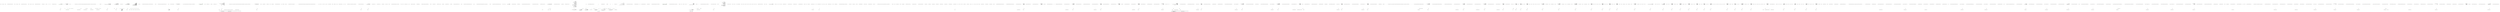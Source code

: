 digraph  {
n0 [cluster="lambda expression", label="Entry lambda expression", span="15-15"];
n1 [cluster="lambda expression", label="new EnglishNumberToWordsConverter()", span="15-15"];
n2 [cluster="lambda expression", label="Exit lambda expression", span="15-15"];
n3 [cluster="Humanizer.Localisation.NumberToWords.EnglishNumberToWordsConverter.EnglishNumberToWordsConverter()", label="Entry Humanizer.Localisation.NumberToWords.EnglishNumberToWordsConverter.EnglishNumberToWordsConverter()", span="5-5"];
n4 [cluster="lambda expression", label="Entry lambda expression", span="16-16"];
n5 [cluster="lambda expression", label="new ArabicNumberToWordsConverter()", span="16-16"];
n6 [cluster="lambda expression", label="Exit lambda expression", span="16-16"];
n7 [cluster="Humanizer.Localisation.NumberToWords.ArabicNumberToWordsConverter.ArabicNumberToWordsConverter()", label="Entry Humanizer.Localisation.NumberToWords.ArabicNumberToWordsConverter.ArabicNumberToWordsConverter()", span="4-4"];
n8 [cluster="lambda expression", label="Entry lambda expression", span="17-17"];
n9 [cluster="lambda expression", label="new FarsiNumberToWordsConverter()", span="17-17"];
n10 [cluster="lambda expression", label="Exit lambda expression", span="17-17"];
n11 [cluster="Humanizer.Localisation.NumberToWords.FarsiNumberToWordsConverter.FarsiNumberToWordsConverter()", label="Entry Humanizer.Localisation.NumberToWords.FarsiNumberToWordsConverter.FarsiNumberToWordsConverter()", span="5-5"];
n12 [cluster="Humanizer.NumberToWordsExtension.ToWords(int)", label="Entry Humanizer.NumberToWordsExtension.ToWords(int)", span="25-25"];
n13 [cluster="Humanizer.NumberToWordsExtension.ToWords(int)", label="return Converter.Convert(number);", span="27-27"];
n14 [cluster="Humanizer.NumberToWordsExtension.ToWords(int)", label="Exit Humanizer.NumberToWordsExtension.ToWords(int)", span="25-25"];
n15 [cluster="Humanizer.Localisation.NumberToWords.INumberToWordsConverter.Convert(int)", label="Entry Humanizer.Localisation.NumberToWords.INumberToWordsConverter.Convert(int)", span="12-12"];
d26 [cluster="CommandLine.Core.InstanceBuilder.Build<T>(System.Func<T>, System.Func<System.Collections.Generic.IEnumerable<string>, System.Collections.Generic.IEnumerable<CommandLine.Core.OptionSpecification>, CommandLine.Core.StatePair<System.Collections.Generic.IEnumerable<CommandLine.Core.Token>>>, System.Collections.Generic.IEnumerable<string>, System.StringComparer, System.Globalization.CultureInfo)", color=green, community=0, label="var partitions = TokenPartitioner.Partition(\r\n                tokens,\r\n                name => TypeLookup.GetDescriptorInfo(name, optionSpecs, nameComparer))", prediction=0, span="61-63"];
d3 [cluster="CommandLine.Core.InstanceBuilder.Build<T>(System.Func<T>, System.Func<System.Collections.Generic.IEnumerable<string>, System.Collections.Generic.IEnumerable<CommandLine.Core.OptionSpecification>, CommandLine.Core.StatePair<System.Collections.Generic.IEnumerable<CommandLine.Core.Token>>>, System.Collections.Generic.IEnumerable<string>, System.StringComparer, System.Globalization.CultureInfo)", label="Entry CommandLine.Core.InstanceBuilder.Build<T>(System.Func<T>, System.Func<System.Collections.Generic.IEnumerable<string>, System.Collections.Generic.IEnumerable<CommandLine.Core.OptionSpecification>, CommandLine.Core.StatePair<System.Collections.Generic.IEnumerable<CommandLine.Core.Token>>>, System.Collections.Generic.IEnumerable<string>, System.StringComparer, System.Globalization.CultureInfo)", span="33-33"];
d23 [cluster="CommandLine.Core.InstanceBuilder.Build<T>(System.Func<T>, System.Func<System.Collections.Generic.IEnumerable<string>, System.Collections.Generic.IEnumerable<CommandLine.Core.OptionSpecification>, CommandLine.Core.StatePair<System.Collections.Generic.IEnumerable<CommandLine.Core.Token>>>, System.Collections.Generic.IEnumerable<string>, System.StringComparer, System.Globalization.CultureInfo)", label="var optionSpecs = (from pt in specProps select pt.Specification)\r\n                .ThrowingValidate(SpecificationGuards.Lookup)\r\n                .OfType<OptionSpecification>()", span="53-55"];
d25 [cluster="CommandLine.Core.InstanceBuilder.Build<T>(System.Func<T>, System.Func<System.Collections.Generic.IEnumerable<string>, System.Collections.Generic.IEnumerable<CommandLine.Core.OptionSpecification>, CommandLine.Core.StatePair<System.Collections.Generic.IEnumerable<CommandLine.Core.Token>>>, System.Collections.Generic.IEnumerable<string>, System.StringComparer, System.Globalization.CultureInfo)", label="var tokens = tokenizerResult.Value", span="59-59"];
d27 [cluster="CommandLine.Core.InstanceBuilder.Build<T>(System.Func<T>, System.Func<System.Collections.Generic.IEnumerable<string>, System.Collections.Generic.IEnumerable<CommandLine.Core.OptionSpecification>, CommandLine.Core.StatePair<System.Collections.Generic.IEnumerable<CommandLine.Core.Token>>>, System.Collections.Generic.IEnumerable<string>, System.StringComparer, System.Globalization.CultureInfo)", label="var optionSpecProps = OptionMapper.MapValues(\r\n                (from pt in specProps where pt.Specification.IsOption() select pt),\r\n                partitions.Options,\r\n                (vals, type, isScalar) => TypeConverter.ChangeType(vals, type, isScalar, parsingCulture),\r\n                nameComparer)", span="65-69"];
d46 [cluster="CommandLine.Core.TokenPartitioner.Partition(System.Collections.Generic.IEnumerable<CommandLine.Core.Token>, System.Func<string, CommandLine.Infrastructure.Maybe<CommandLine.Core.TypeDescriptor>>)", label="Entry CommandLine.Core.TokenPartitioner.Partition(System.Collections.Generic.IEnumerable<CommandLine.Core.Token>, System.Func<string, CommandLine.Infrastructure.Maybe<CommandLine.Core.TypeDescriptor>>)", span="12-12"];
d65 [cluster="lambda expression", label="Entry lambda expression", span="63-63"];
d28 [cluster="CommandLine.Core.InstanceBuilder.Build<T>(System.Func<T>, System.Func<System.Collections.Generic.IEnumerable<string>, System.Collections.Generic.IEnumerable<CommandLine.Core.OptionSpecification>, CommandLine.Core.StatePair<System.Collections.Generic.IEnumerable<CommandLine.Core.Token>>>, System.Collections.Generic.IEnumerable<string>, System.StringComparer, System.Globalization.CultureInfo)", label="var valueSpecProps = ValueMapper.MapValues(\r\n                (from pt in specProps where pt.Specification.IsValue() select pt),\r\n                    partitions.Values,\r\n                (vals, type, isScalar) => TypeConverter.ChangeType(vals, type, isScalar, parsingCulture))", span="71-74"];
d29 [cluster="CommandLine.Core.InstanceBuilder.Build<T>(System.Func<T>, System.Func<System.Collections.Generic.IEnumerable<string>, System.Collections.Generic.IEnumerable<CommandLine.Core.OptionSpecification>, CommandLine.Core.StatePair<System.Collections.Generic.IEnumerable<CommandLine.Core.Token>>>, System.Collections.Generic.IEnumerable<string>, System.StringComparer, System.Globalization.CultureInfo)", label="var missingValueErrors = from token in partitions.Errors\r\n                                     select new MissingValueOptionError(\r\n                                         NameInfo.FromOptionSpecification(optionSpecs.Single(o => token.Text.MatchName(o.ShortName, o.LongName, nameComparer))))", span="76-78"];
d66 [cluster="lambda expression", color=green, community=0, label="TypeLookup.GetDescriptorInfo(name, optionSpecs, nameComparer)", prediction=1, span="63-63"];
d111 [label="System.StringComparer", span=""];
d112 [label=optionSpecs, span=""];
d67 [cluster="lambda expression", label="Exit lambda expression", span="63-63"];
d68 [cluster="CommandLine.Core.TypeLookup.GetDescriptorInfo(string, System.Collections.Generic.IEnumerable<CommandLine.Core.OptionSpecification>, System.StringComparer)", label="Entry CommandLine.Core.TypeLookup.GetDescriptorInfo(string, System.Collections.Generic.IEnumerable<CommandLine.Core.OptionSpecification>, System.StringComparer)", span="11-11"];
d31 [cluster="CommandLine.Core.InstanceBuilder.Build<T>(System.Func<T>, System.Func<System.Collections.Generic.IEnumerable<string>, System.Collections.Generic.IEnumerable<CommandLine.Core.OptionSpecification>, CommandLine.Core.StatePair<System.Collections.Generic.IEnumerable<CommandLine.Core.Token>>>, System.Collections.Generic.IEnumerable<string>, System.StringComparer, System.Globalization.CultureInfo)", color=green, community=0, label="instance = instance\r\n                .SetProperties(specPropsWithValue,\r\n                    sp => sp.Value.IsJust(),\r\n                    sp => sp.Value.FromJust())\r\n                .SetProperties(specPropsWithValue,\r\n                    sp => sp.Value.IsNothing() && sp.Specification.DefaultValue.IsJust(),\r\n                    sp => sp.Specification.DefaultValue.FromJust())\r\n                .SetProperties(specPropsWithValue,\r\n                    sp => sp.Value.IsNothing()\r\n                        && sp.Specification.ConversionType.ToDescriptorKind() == TypeDescriptorKind.Sequence\r\n                        && sp.Specification.DefaultValue.MatchNothing(),\r\n                    sp => sp.Property.PropertyType.GetGenericArguments().Single().CreateEmptyArray())", prediction=2, span="82-93"];
d19 [cluster="CommandLine.Core.InstanceBuilder.Build<T>(System.Func<T>, System.Func<System.Collections.Generic.IEnumerable<string>, System.Collections.Generic.IEnumerable<CommandLine.Core.OptionSpecification>, CommandLine.Core.StatePair<System.Collections.Generic.IEnumerable<CommandLine.Core.Token>>>, System.Collections.Generic.IEnumerable<string>, System.StringComparer, System.Globalization.CultureInfo)", label="var instance = factory()", span="40-40"];
d30 [cluster="CommandLine.Core.InstanceBuilder.Build<T>(System.Func<T>, System.Func<System.Collections.Generic.IEnumerable<string>, System.Collections.Generic.IEnumerable<CommandLine.Core.OptionSpecification>, CommandLine.Core.StatePair<System.Collections.Generic.IEnumerable<CommandLine.Core.Token>>>, System.Collections.Generic.IEnumerable<string>, System.StringComparer, System.Globalization.CultureInfo)", label="var specPropsWithValue = optionSpecProps.Value.Concat(valueSpecProps.Value)", span="80-80"];
d32 [cluster="CommandLine.Core.InstanceBuilder.Build<T>(System.Func<T>, System.Func<System.Collections.Generic.IEnumerable<string>, System.Collections.Generic.IEnumerable<CommandLine.Core.OptionSpecification>, CommandLine.Core.StatePair<System.Collections.Generic.IEnumerable<CommandLine.Core.Token>>>, System.Collections.Generic.IEnumerable<string>, System.StringComparer, System.Globalization.CultureInfo)", label="var validationErrors = specPropsWithValue.Validate(SpecificationPropertyRules.Lookup)\r\n                .OfType<Just<Error>>().Select(e => e.Value)", span="95-96"];
d54 [cluster="T.SetProperties<T>(System.Collections.Generic.IEnumerable<CommandLine.Core.SpecificationProperty>, System.Func<CommandLine.Core.SpecificationProperty, bool>, System.Func<CommandLine.Core.SpecificationProperty, object>)", label="Entry T.SetProperties<T>(System.Collections.Generic.IEnumerable<CommandLine.Core.SpecificationProperty>, System.Func<CommandLine.Core.SpecificationProperty, bool>, System.Func<CommandLine.Core.SpecificationProperty, object>)", span="42-42"];
d80 [cluster="lambda expression", label="Entry lambda expression", span="84-84"];
d84 [cluster="lambda expression", label="Entry lambda expression", span="85-85"];
d88 [cluster="lambda expression", label="Entry lambda expression", span="87-87"];
d92 [cluster="lambda expression", label="Entry lambda expression", span="88-88"];
d95 [cluster="lambda expression", label="Entry lambda expression", span="90-92"];
d100 [cluster="lambda expression", label="Entry lambda expression", span="93-93"];
d33 [cluster="CommandLine.Core.InstanceBuilder.Build<T>(System.Func<T>, System.Func<System.Collections.Generic.IEnumerable<string>, System.Collections.Generic.IEnumerable<CommandLine.Core.OptionSpecification>, CommandLine.Core.StatePair<System.Collections.Generic.IEnumerable<CommandLine.Core.Token>>>, System.Collections.Generic.IEnumerable<string>, System.StringComparer, System.Globalization.CultureInfo)", label="return ParserResult.Create(\r\n                ParserResultType.Options,\r\n                instance,\r\n                tokenizerResult.Errors\r\n                    .Concat(missingValueErrors)\r\n                    .Concat(optionSpecProps.Errors)\r\n                    .Concat(valueSpecProps.Errors)\r\n                    .Concat(validationErrors));", span="98-105"];
d96 [cluster="lambda expression", color=green, community=0, label="sp.Value.IsNothing()\r\n                        && sp.Specification.ConversionType.ToDescriptorKind() == TypeDescriptorKind.Sequence\r\n                        && sp.Specification.DefaultValue.MatchNothing()", prediction=3, span="90-92"];
d97 [cluster="lambda expression", label="Exit lambda expression", span="90-92"];
d91 [cluster="CommandLine.Infrastructure.Maybe<T>.IsNothing<T>()", label="Entry CommandLine.Infrastructure.Maybe<T>.IsNothing<T>()", span="147-147"];
d98 [cluster="System.Type.ToDescriptorKind()", label="Entry System.Type.ToDescriptorKind()", span="22-22"];
d99 [cluster="CommandLine.Infrastructure.Maybe<T>.MatchNothing()", label="Entry CommandLine.Infrastructure.Maybe<T>.MatchNothing()", span="26-26"];
d0 [cluster="CommandLine.Core.InstanceBuilder.Build<T>(System.Func<T>, System.Collections.Generic.IEnumerable<string>, System.StringComparer, System.Globalization.CultureInfo)", label="Entry CommandLine.Core.InstanceBuilder.Build<T>(System.Func<T>, System.Collections.Generic.IEnumerable<string>, System.StringComparer, System.Globalization.CultureInfo)", span="12-12"];
d1 [cluster="CommandLine.Core.InstanceBuilder.Build<T>(System.Func<T>, System.Collections.Generic.IEnumerable<string>, System.StringComparer, System.Globalization.CultureInfo)", label="return InstanceBuilder.Build(\r\n                factory,\r\n                (args, optionSpecs) =>\r\n                    {\r\n                        var tokens = Tokenizer.Tokenize(args, name => NameLookup.Contains(name, optionSpecs, nameComparer));\r\n                        var explodedTokens = Tokenizer.ExplodeOptionList(\r\n                            tokens,\r\n                            name => NameLookup.WithSeparator(name, optionSpecs, nameComparer));\r\n                        return explodedTokens;\r\n                    },\r\n                arguments,\r\n                nameComparer,\r\n                parsingCulture);", span="18-30"];
d34 [cluster="CommandLine.Core.InstanceBuilder.Build<T>(System.Func<T>, System.Func<System.Collections.Generic.IEnumerable<string>, System.Collections.Generic.IEnumerable<CommandLine.Core.OptionSpecification>, CommandLine.Core.StatePair<System.Collections.Generic.IEnumerable<CommandLine.Core.Token>>>, System.Collections.Generic.IEnumerable<string>, System.StringComparer, System.Globalization.CultureInfo)", label="Exit CommandLine.Core.InstanceBuilder.Build<T>(System.Func<T>, System.Func<System.Collections.Generic.IEnumerable<string>, System.Collections.Generic.IEnumerable<CommandLine.Core.OptionSpecification>, CommandLine.Core.StatePair<System.Collections.Generic.IEnumerable<CommandLine.Core.Token>>>, System.Collections.Generic.IEnumerable<string>, System.StringComparer, System.Globalization.CultureInfo)", span="33-33"];
d20 [cluster="CommandLine.Core.InstanceBuilder.Build<T>(System.Func<T>, System.Func<System.Collections.Generic.IEnumerable<string>, System.Collections.Generic.IEnumerable<CommandLine.Core.OptionSpecification>, CommandLine.Core.StatePair<System.Collections.Generic.IEnumerable<CommandLine.Core.Token>>>, System.Collections.Generic.IEnumerable<string>, System.StringComparer, System.Globalization.CultureInfo)", label="arguments.Any() && nameComparer.Equals(''--help'', arguments.First())", span="42-42"];
d24 [cluster="CommandLine.Core.InstanceBuilder.Build<T>(System.Func<T>, System.Func<System.Collections.Generic.IEnumerable<string>, System.Collections.Generic.IEnumerable<CommandLine.Core.OptionSpecification>, CommandLine.Core.StatePair<System.Collections.Generic.IEnumerable<CommandLine.Core.Token>>>, System.Collections.Generic.IEnumerable<string>, System.StringComparer, System.Globalization.CultureInfo)", label="var tokenizerResult = tokenizer(arguments, optionSpecs)", span="57-57"];
d70 [cluster="lambda expression", label="TypeConverter.ChangeType(vals, type, isScalar, parsingCulture)", span="68-68"];
d74 [cluster="lambda expression", label="TypeConverter.ChangeType(vals, type, isScalar, parsingCulture)", span="74-74"];
d77 [cluster="lambda expression", label="token.Text.MatchName(o.ShortName, o.LongName, nameComparer)", span="78-78"];
d22 [cluster="CommandLine.Core.InstanceBuilder.Build<T>(System.Func<T>, System.Func<System.Collections.Generic.IEnumerable<string>, System.Collections.Generic.IEnumerable<CommandLine.Core.OptionSpecification>, CommandLine.Core.StatePair<System.Collections.Generic.IEnumerable<CommandLine.Core.Token>>>, System.Collections.Generic.IEnumerable<string>, System.StringComparer, System.Globalization.CultureInfo)", label="var specProps = instance.GetType().GetSpecifications(pi => SpecificationProperty.Create(\r\n                    Specification.FromProperty(pi), pi, Maybe.Nothing<object>()))", span="50-51"];
d43 [cluster="Unk.ThrowingValidate", label="Entry Unk.ThrowingValidate", span=""];
d44 [cluster="System.Collections.IEnumerable.OfType<TResult>()", label="Entry System.Collections.IEnumerable.OfType<TResult>()", span="0-0"];
d47 [cluster="CommandLine.Core.Specification.IsOption()", label="Entry CommandLine.Core.Specification.IsOption()", span="11-11"];
d48 [cluster="Unk.MapValues", label="Entry Unk.MapValues", span=""];
d69 [cluster="lambda expression", label="Entry lambda expression", span="68-68"];
d49 [cluster="CommandLine.Core.Specification.IsValue()", label="Entry CommandLine.Core.Specification.IsValue()", span="18-18"];
d73 [cluster="lambda expression", label="Entry lambda expression", span="74-74"];
d50 [cluster="CommandLine.MissingValueOptionError.MissingValueOptionError(CommandLine.NameInfo)", label="Entry CommandLine.MissingValueOptionError.MissingValueOptionError(CommandLine.NameInfo)", span="261-261"];
d51 [cluster="Unk.Single", label="Entry Unk.Single", span=""];
d52 [cluster="Unk.FromOptionSpecification", label="Entry Unk.FromOptionSpecification", span=""];
d76 [cluster="lambda expression", label="Entry lambda expression", span="78-78"];
d35 [cluster="System.Func<TResult>.Invoke()", label="Entry System.Func<TResult>.Invoke()", span="0-0"];
d21 [cluster="CommandLine.Core.InstanceBuilder.Build<T>(System.Func<T>, System.Func<System.Collections.Generic.IEnumerable<string>, System.Collections.Generic.IEnumerable<CommandLine.Core.OptionSpecification>, CommandLine.Core.StatePair<System.Collections.Generic.IEnumerable<CommandLine.Core.Token>>>, System.Collections.Generic.IEnumerable<string>, System.StringComparer, System.Globalization.CultureInfo)", label="return ParserResult.Create(\r\n                    ParserResultType.Options,\r\n                    instance,\r\n                    new[] { new HelpRequestedError() });", span="44-47"];
d53 [cluster="System.Collections.Generic.IEnumerable<TSource>.Concat<TSource>(System.Collections.Generic.IEnumerable<TSource>)", label="Entry System.Collections.Generic.IEnumerable<TSource>.Concat<TSource>(System.Collections.Generic.IEnumerable<TSource>)", span="0-0"];
d55 [cluster="System.Collections.Generic.IEnumerable<CommandLine.Core.SpecificationProperty>.Validate(System.Collections.Generic.IEnumerable<System.Func<System.Collections.Generic.IEnumerable<CommandLine.Core.SpecificationProperty>, System.Collections.Generic.IEnumerable<CommandLine.Infrastructure.Maybe<CommandLine.Error>>>>)", label="Entry System.Collections.Generic.IEnumerable<CommandLine.Core.SpecificationProperty>.Validate(System.Collections.Generic.IEnumerable<System.Func<System.Collections.Generic.IEnumerable<CommandLine.Core.SpecificationProperty>, System.Collections.Generic.IEnumerable<CommandLine.Infrastructure.Maybe<CommandLine.Error>>>>)", span="44-44"];
d56 [cluster="Unk.Select", label="Entry Unk.Select", span=""];
d106 [cluster="lambda expression", label="Entry lambda expression", span="96-96"];
d82 [cluster="lambda expression", label="Exit lambda expression", span="84-84"];
d81 [cluster="lambda expression", label="sp.Value.IsJust()", span="84-84"];
d86 [cluster="lambda expression", label="Exit lambda expression", span="85-85"];
d85 [cluster="lambda expression", label="sp.Value.FromJust()", span="85-85"];
d90 [cluster="lambda expression", label="Exit lambda expression", span="87-87"];
d89 [cluster="lambda expression", label="sp.Value.IsNothing() && sp.Specification.DefaultValue.IsJust()", span="87-87"];
d94 [cluster="lambda expression", label="Exit lambda expression", span="88-88"];
d93 [cluster="lambda expression", label="sp.Specification.DefaultValue.FromJust()", span="88-88"];
d102 [cluster="lambda expression", label="Exit lambda expression", span="93-93"];
d101 [cluster="lambda expression", label="sp.Property.PropertyType.GetGenericArguments().Single().CreateEmptyArray()", span="93-93"];
d57 [cluster="Unk.Concat", label="Entry Unk.Concat", span=""];
d58 [cluster="Unk.Create", label="Entry Unk.Create", span=""];
d2 [cluster="CommandLine.Core.InstanceBuilder.Build<T>(System.Func<T>, System.Collections.Generic.IEnumerable<string>, System.StringComparer, System.Globalization.CultureInfo)", label="Exit CommandLine.Core.InstanceBuilder.Build<T>(System.Func<T>, System.Collections.Generic.IEnumerable<string>, System.StringComparer, System.Globalization.CultureInfo)", span="12-12"];
d5 [cluster="lambda expression", label="var tokens = Tokenizer.Tokenize(args, name => NameLookup.Contains(name, optionSpecs, nameComparer))", span="22-22"];
d12 [cluster="lambda expression", label="NameLookup.Contains(name, optionSpecs, nameComparer)", span="22-22"];
d6 [cluster="lambda expression", label="var explodedTokens = Tokenizer.ExplodeOptionList(\r\n                            tokens,\r\n                            name => NameLookup.WithSeparator(name, optionSpecs, nameComparer))", span="23-25"];
d16 [cluster="lambda expression", label="NameLookup.WithSeparator(name, optionSpecs, nameComparer)", span="25-25"];
d4 [cluster="lambda expression", label="Entry lambda expression", span="20-27"];
d36 [cluster="System.Collections.Generic.IEnumerable<TSource>.Any<TSource>()", label="Entry System.Collections.Generic.IEnumerable<TSource>.Any<TSource>()", span="0-0"];
d37 [cluster="System.Collections.Generic.IEnumerable<TSource>.First<TSource>()", label="Entry System.Collections.Generic.IEnumerable<TSource>.First<TSource>()", span="0-0"];
d38 [cluster="System.StringComparer.Equals(string, string)", label="Entry System.StringComparer.Equals(string, string)", span="0-0"];
d45 [cluster="System.Func<T1, T2, TResult>.Invoke(T1, T2)", label="Entry System.Func<T1, T2, TResult>.Invoke(T1, T2)", span="0-0"];
d113 [label="System.Globalization.CultureInfo", span=""];
d71 [cluster="lambda expression", label="Exit lambda expression", span="68-68"];
d72 [cluster="CommandLine.Core.TypeConverter.ChangeType(System.Collections.Generic.IEnumerable<string>, System.Type, bool, System.Globalization.CultureInfo)", label="Entry CommandLine.Core.TypeConverter.ChangeType(System.Collections.Generic.IEnumerable<string>, System.Type, bool, System.Globalization.CultureInfo)", span="12-12"];
d75 [cluster="lambda expression", label="Exit lambda expression", span="74-74"];
d114 [label=token, span=""];
d78 [cluster="lambda expression", label="Exit lambda expression", span="78-78"];
d79 [cluster="string.MatchName(string, string, System.StringComparer)", label="Entry string.MatchName(string, string, System.StringComparer)", span="8-8"];
d41 [cluster="object.GetType()", label="Entry object.GetType()", span="0-0"];
d42 [cluster="System.Type.GetSpecifications<T>(System.Func<System.Reflection.PropertyInfo, T>)", label="Entry System.Type.GetSpecifications<T>(System.Func<System.Reflection.PropertyInfo, T>)", span="12-12"];
d59 [cluster="lambda expression", label="Entry lambda expression", span="50-51"];
d39 [cluster="CommandLine.HelpRequestedError.HelpRequestedError()", label="Entry CommandLine.HelpRequestedError.HelpRequestedError()", span="338-338"];
d40 [cluster="CommandLine.ParserResult.Create<T>(CommandLine.ParserResultType, T, System.Collections.Generic.IEnumerable<CommandLine.Error>)", label="Entry CommandLine.ParserResult.Create<T>(CommandLine.ParserResultType, T, System.Collections.Generic.IEnumerable<CommandLine.Error>)", span="103-103"];
d108 [cluster="lambda expression", label="Exit lambda expression", span="96-96"];
d107 [cluster="lambda expression", label="e.Value", span="96-96"];
d83 [cluster="CommandLine.Infrastructure.Maybe<T>.IsJust<T>()", label="Entry CommandLine.Infrastructure.Maybe<T>.IsJust<T>()", span="152-152"];
d87 [cluster="CommandLine.Infrastructure.Maybe<T>.FromJust<T>(System.Exception)", label="Entry CommandLine.Infrastructure.Maybe<T>.FromJust<T>(System.Exception)", span="137-137"];
d103 [cluster="System.Type.GetGenericArguments()", label="Entry System.Type.GetGenericArguments()", span="0-0"];
d104 [cluster="System.Collections.Generic.IEnumerable<TSource>.Single<TSource>()", label="Entry System.Collections.Generic.IEnumerable<TSource>.Single<TSource>()", span="0-0"];
d105 [cluster="System.Type.CreateEmptyArray()", label="Entry System.Type.CreateEmptyArray()", span="83-83"];
d109 [label="System.StringComparer", span=""];
d9 [cluster="CommandLine.Core.Tokenizer.Tokenize(System.Collections.Generic.IEnumerable<string>, System.Func<string, bool>)", label="Entry CommandLine.Core.Tokenizer.Tokenize(System.Collections.Generic.IEnumerable<string>, System.Func<string, bool>)", span="11-11"];
d11 [cluster="lambda expression", label="Entry lambda expression", span="22-22"];
d110 [label="System.Collections.Generic.IEnumerable<CommandLine.Core.OptionSpecification>", span=""];
d13 [cluster="lambda expression", label="Exit lambda expression", span="22-22"];
d14 [cluster="CommandLine.Core.NameLookup.Contains(string, System.Collections.Generic.IEnumerable<CommandLine.Core.OptionSpecification>, System.StringComparer)", label="Entry CommandLine.Core.NameLookup.Contains(string, System.Collections.Generic.IEnumerable<CommandLine.Core.OptionSpecification>, System.StringComparer)", span="12-12"];
d7 [cluster="lambda expression", label="return explodedTokens;", span="26-26"];
d10 [cluster="CommandLine.Core.Tokenizer.ExplodeOptionList(CommandLine.Core.StatePair<System.Collections.Generic.IEnumerable<CommandLine.Core.Token>>, System.Func<string, CommandLine.Infrastructure.Maybe<char>>)", label="Entry CommandLine.Core.Tokenizer.ExplodeOptionList(CommandLine.Core.StatePair<System.Collections.Generic.IEnumerable<CommandLine.Core.Token>>, System.Func<string, CommandLine.Infrastructure.Maybe<char>>)", span="52-52"];
d15 [cluster="lambda expression", label="Entry lambda expression", span="25-25"];
d17 [cluster="lambda expression", label="Exit lambda expression", span="25-25"];
d18 [cluster="CommandLine.Core.NameLookup.WithSeparator(string, System.Collections.Generic.IEnumerable<CommandLine.Core.OptionSpecification>, System.StringComparer)", label="Entry CommandLine.Core.NameLookup.WithSeparator(string, System.Collections.Generic.IEnumerable<CommandLine.Core.OptionSpecification>, System.StringComparer)", span="19-19"];
d8 [cluster="lambda expression", label="Exit lambda expression", span="20-27"];
d61 [cluster="lambda expression", label="Exit lambda expression", span="50-51"];
d60 [cluster="lambda expression", label="SpecificationProperty.Create(\r\n                    Specification.FromProperty(pi), pi, Maybe.Nothing<object>())", span="50-51"];
d62 [cluster="CommandLine.Core.Specification.FromProperty(System.Reflection.PropertyInfo)", label="Entry CommandLine.Core.Specification.FromProperty(System.Reflection.PropertyInfo)", span="74-74"];
d63 [cluster="CommandLine.Infrastructure.Maybe.Nothing<T>()", label="Entry CommandLine.Infrastructure.Maybe.Nothing<T>()", span="66-66"];
d64 [cluster="CommandLine.Core.SpecificationProperty.Create(CommandLine.Core.Specification, System.Reflection.PropertyInfo, CommandLine.Infrastructure.Maybe<object>)", label="Entry CommandLine.Core.SpecificationProperty.Create(CommandLine.Core.Specification, System.Reflection.PropertyInfo, CommandLine.Infrastructure.Maybe<object>)", span="21-21"];
m0_4 [cluster="CommandLine.Core.TypeConverter.ChangeTypeScalar(string, System.Type, System.Globalization.CultureInfo, bool)", file="ReflectionExtensions.cs", label="Entry CommandLine.Core.TypeConverter.ChangeTypeScalar(string, System.Type, System.Globalization.CultureInfo, bool)", span="43-43"];
m0_31 [cluster="CommandLine.Core.TypeConverter.ChangeTypeScalar(string, System.Type, System.Globalization.CultureInfo, bool)", file="ReflectionExtensions.cs", label="var result = ChangeTypeScalarImpl(value, conversionType, conversionCulture, ignoreValueCase)", span="45-45"];
m0_33 [cluster="CommandLine.Core.TypeConverter.ChangeTypeScalar(string, System.Type, System.Globalization.CultureInfo, bool)", file="ReflectionExtensions.cs", label="return result.ToMaybe();", span="48-48"];
m0_32 [cluster="CommandLine.Core.TypeConverter.ChangeTypeScalar(string, System.Type, System.Globalization.CultureInfo, bool)", file="ReflectionExtensions.cs", label="result.Match((_,__) => { }, e => e.First().RethrowWhenAbsentIn(\r\n                new[] { typeof(InvalidCastException), typeof(FormatException), typeof(OverflowException) }))", span="46-47"];
m0_34 [cluster="CommandLine.Core.TypeConverter.ChangeTypeScalar(string, System.Type, System.Globalization.CultureInfo, bool)", file="ReflectionExtensions.cs", label="Exit CommandLine.Core.TypeConverter.ChangeTypeScalar(string, System.Type, System.Globalization.CultureInfo, bool)", span="43-43"];
m0_102 [cluster="System.Enum.IsDefined(System.Type, object)", file="ReflectionExtensions.cs", label="Entry System.Enum.IsDefined(System.Type, object)", span="0-0"];
m0_51 [cluster="RailwaySharp.ErrorHandling.Result.Try<TSuccess>(System.Func<TSuccess>)", file="ReflectionExtensions.cs", label="Entry RailwaySharp.ErrorHandling.Result.Try<TSuccess>(System.Func<TSuccess>)", span="210-210"];
m0_35 [cluster="CommandLine.Core.TypeConverter.ChangeTypeScalarImpl(string, System.Type, System.Globalization.CultureInfo, bool)", file="ReflectionExtensions.cs", label="Entry CommandLine.Core.TypeConverter.ChangeTypeScalarImpl(string, System.Type, System.Globalization.CultureInfo, bool)", span="51-51"];
m0_45 [cluster="CommandLine.Core.TypeConverter.ChangeTypeScalarImpl(string, System.Type, System.Globalization.CultureInfo, bool)", file="ReflectionExtensions.cs", label="Func<object> changeType = () =>\r\n            {\r\n                Func<object> safeChangeType = () =>\r\n                {\r\n                    var isFsOption = ReflectionHelper.IsFSharpOptionType(conversionType);\r\n\r\n                    Func<Type> getUnderlyingType =\r\n                        () =>\r\n                            isFsOption\r\n                                ? FSharpOptionHelper.GetUnderlyingType(conversionType)\r\n                                : Nullable.GetUnderlyingType(conversionType);\r\n\r\n                    var type = getUnderlyingType() ?? conversionType;\r\n\r\n                    Func<object> withValue =\r\n                        () =>\r\n                            isFsOption\r\n                                ? FSharpOptionHelper.Some(type, Convert.ChangeType(value, type, conversionCulture))\r\n                                : Convert.ChangeType(value, type, conversionCulture);\r\n\r\n                    Func<object> empty = () => isFsOption ? FSharpOptionHelper.None(type) : null;\r\n\r\n                    return (value == null) ? empty() : withValue();\r\n                };\r\n\r\n                return value.IsBooleanString()\r\n                    ? value.ToBoolean() : conversionType.GetTypeInfo().IsEnum\r\n                        ? value.ToEnum(conversionType, ignoreValueCase) : safeChangeType();\r\n            }", span="53-81"];
m0_46 [cluster="CommandLine.Core.TypeConverter.ChangeTypeScalarImpl(string, System.Type, System.Globalization.CultureInfo, bool)", file="ReflectionExtensions.cs", label="Func<object> makeType = () =>\r\n            {\r\n                try\r\n                {\r\n                    var ctor = conversionType.GetTypeInfo().GetConstructor(new[] { typeof(string) });\r\n                    return ctor.Invoke(new object[] { value });\r\n                }\r\n                catch (Exception)\r\n                {\r\n                    throw new FormatException(''Destination conversion type must have a constructor that accepts a string.'');\r\n                }\r\n            }", span="83-94"];
m0_47 [cluster="CommandLine.Core.TypeConverter.ChangeTypeScalarImpl(string, System.Type, System.Globalization.CultureInfo, bool)", file="ReflectionExtensions.cs", label="return Result.Try(\r\n                conversionType.IsPrimitiveEx() || ReflectionHelper.IsFSharpOptionType(conversionType)\r\n                    ? changeType\r\n                    : makeType);", span="96-99"];
m0_48 [cluster="CommandLine.Core.TypeConverter.ChangeTypeScalarImpl(string, System.Type, System.Globalization.CultureInfo, bool)", file="ReflectionExtensions.cs", label="Exit CommandLine.Core.TypeConverter.ChangeTypeScalarImpl(string, System.Type, System.Globalization.CultureInfo, bool)", span="51-51"];
m0_77 [cluster="CommandLine.Infrastructure.FSharpOptionHelper.Some(System.Type, object)", file="ReflectionExtensions.cs", label="Entry CommandLine.Infrastructure.FSharpOptionHelper.Some(System.Type, object)", span="20-20"];
m0_17 [cluster="Unk.Any", file="ReflectionExtensions.cs", label="Entry Unk.Any", span=""];
m0_71 [cluster="CommandLine.Infrastructure.FSharpOptionHelper.GetUnderlyingType(System.Type)", file="ReflectionExtensions.cs", label="Entry CommandLine.Infrastructure.FSharpOptionHelper.GetUnderlyingType(System.Type)", span="11-11"];
m0_72 [cluster="System.Nullable.GetUnderlyingType(System.Type)", file="ReflectionExtensions.cs", label="Entry System.Nullable.GetUnderlyingType(System.Type)", span="0-0"];
m0_0 [cluster="CommandLine.Core.TypeConverter.ChangeType(System.Collections.Generic.IEnumerable<string>, System.Type, bool, System.Globalization.CultureInfo, bool)", file="ReflectionExtensions.cs", label="Entry CommandLine.Core.TypeConverter.ChangeType(System.Collections.Generic.IEnumerable<string>, System.Type, bool, System.Globalization.CultureInfo, bool)", span="18-18"];
m0_1 [cluster="CommandLine.Core.TypeConverter.ChangeType(System.Collections.Generic.IEnumerable<string>, System.Type, bool, System.Globalization.CultureInfo, bool)", color=green, community=0, file="ReflectionExtensions.cs", label="return scalar\r\n                ? ChangeTypeScalar(values.Single(), conversionType, conversionCulture, ignoreValueCase)\r\n                : ChangeTypeSequence(values, conversionType, conversionCulture, ignoreValueCase);", prediction=4, span="20-22"];
m0_2 [cluster="CommandLine.Core.TypeConverter.ChangeType(System.Collections.Generic.IEnumerable<string>, System.Type, bool, System.Globalization.CultureInfo, bool)", file="ReflectionExtensions.cs", label="Exit CommandLine.Core.TypeConverter.ChangeType(System.Collections.Generic.IEnumerable<string>, System.Type, bool, System.Globalization.CultureInfo, bool)", span="18-18"];
m0_10 [cluster="System.Type.GetTypeInfo()", file="ReflectionExtensions.cs", label="Entry System.Type.GetTypeInfo()", span="245-245"];
m0_13 [cluster="T.ToMaybe<T>()", file="ReflectionExtensions.cs", label="Entry T.ToMaybe<T>()", span="249-249"];
m0_20 [cluster="CSharpx.Maybe.Just<T>(T)", file="ReflectionExtensions.cs", label="Entry CSharpx.Maybe.Just<T>(T)", span="124-124"];
m0_78 [cluster="lambda expression", file="ReflectionExtensions.cs", label="Entry lambda expression", span="73-73"];
m0_22 [cluster="lambda expression", file="ReflectionExtensions.cs", label="ChangeTypeScalar(value, type, conversionCulture, ignoreValueCase)", span="36-36"];
m0_21 [cluster="lambda expression", file="ReflectionExtensions.cs", label="Entry lambda expression", span="36-36"];
m0_23 [cluster="lambda expression", file="ReflectionExtensions.cs", label="Exit lambda expression", span="36-36"];
m0_53 [cluster="lambda expression", file="ReflectionExtensions.cs", label="Func<object> safeChangeType = () =>\r\n                {\r\n                    var isFsOption = ReflectionHelper.IsFSharpOptionType(conversionType);\r\n\r\n                    Func<Type> getUnderlyingType =\r\n                        () =>\r\n                            isFsOption\r\n                                ? FSharpOptionHelper.GetUnderlyingType(conversionType)\r\n                                : Nullable.GetUnderlyingType(conversionType);\r\n\r\n                    var type = getUnderlyingType() ?? conversionType;\r\n\r\n                    Func<object> withValue =\r\n                        () =>\r\n                            isFsOption\r\n                                ? FSharpOptionHelper.Some(type, Convert.ChangeType(value, type, conversionCulture))\r\n                                : Convert.ChangeType(value, type, conversionCulture);\r\n\r\n                    Func<object> empty = () => isFsOption ? FSharpOptionHelper.None(type) : null;\r\n\r\n                    return (value == null) ? empty() : withValue();\r\n                }", span="55-76"];
m0_61 [cluster="lambda expression", file="ReflectionExtensions.cs", label="var isFsOption = ReflectionHelper.IsFSharpOptionType(conversionType)", span="57-57"];
m0_62 [cluster="lambda expression", file="ReflectionExtensions.cs", label="Func<Type> getUnderlyingType =\r\n                        () =>\r\n                            isFsOption\r\n                                ? FSharpOptionHelper.GetUnderlyingType(conversionType)\r\n                                : Nullable.GetUnderlyingType(conversionType)", span="59-63"];
m0_69 [cluster="lambda expression", file="ReflectionExtensions.cs", label="isFsOption\r\n                                ? FSharpOptionHelper.GetUnderlyingType(conversionType)\r\n                                : Nullable.GetUnderlyingType(conversionType)", span="61-63"];
m0_63 [cluster="lambda expression", file="ReflectionExtensions.cs", label="var type = getUnderlyingType() ?? conversionType", span="65-65"];
m0_64 [cluster="lambda expression", file="ReflectionExtensions.cs", label="Func<object> withValue =\r\n                        () =>\r\n                            isFsOption\r\n                                ? FSharpOptionHelper.Some(type, Convert.ChangeType(value, type, conversionCulture))\r\n                                : Convert.ChangeType(value, type, conversionCulture)", span="67-71"];
m0_74 [cluster="lambda expression", file="ReflectionExtensions.cs", label="isFsOption\r\n                                ? FSharpOptionHelper.Some(type, Convert.ChangeType(value, type, conversionCulture))\r\n                                : Convert.ChangeType(value, type, conversionCulture)", span="69-71"];
m0_66 [cluster="lambda expression", file="ReflectionExtensions.cs", label="return (value == null) ? empty() : withValue();", span="75-75"];
m0_54 [cluster="lambda expression", file="ReflectionExtensions.cs", label="return value.IsBooleanString()\r\n                    ? value.ToBoolean() : conversionType.GetTypeInfo().IsEnum\r\n                        ? value.ToEnum(conversionType, ignoreValueCase) : safeChangeType();", span="78-80"];
m0_83 [cluster="lambda expression", file="ReflectionExtensions.cs", label="var ctor = conversionType.GetTypeInfo().GetConstructor(new[] { typeof(string) })", span="87-87"];
m0_84 [cluster="lambda expression", file="ReflectionExtensions.cs", label="return ctor.Invoke(new object[] { value });", span="88-88"];
m0_52 [cluster="lambda expression", file="ReflectionExtensions.cs", label="Entry lambda expression", span="53-81"];
m0_60 [cluster="lambda expression", file="ReflectionExtensions.cs", label="Entry lambda expression", span="55-76"];
m0_65 [cluster="lambda expression", file="ReflectionExtensions.cs", label="Func<object> empty = () => isFsOption ? FSharpOptionHelper.None(type) : null", span="73-73"];
m0_79 [cluster="lambda expression", file="ReflectionExtensions.cs", label="isFsOption ? FSharpOptionHelper.None(type) : null", span="73-73"];
m0_68 [cluster="lambda expression", file="ReflectionExtensions.cs", label="Entry lambda expression", span="60-63"];
m0_70 [cluster="lambda expression", file="ReflectionExtensions.cs", label="Exit lambda expression", span="60-63"];
m0_73 [cluster="lambda expression", file="ReflectionExtensions.cs", label="Entry lambda expression", span="68-71"];
m0_75 [cluster="lambda expression", file="ReflectionExtensions.cs", label="Exit lambda expression", span="68-71"];
m0_67 [cluster="lambda expression", file="ReflectionExtensions.cs", label="Exit lambda expression", span="55-76"];
m0_55 [cluster="lambda expression", file="ReflectionExtensions.cs", label="Exit lambda expression", span="53-81"];
m0_82 [cluster="lambda expression", file="ReflectionExtensions.cs", label="Entry lambda expression", span="83-94"];
m0_87 [cluster="lambda expression", file="ReflectionExtensions.cs", label="Exit lambda expression", span="83-94"];
m0_38 [cluster="lambda expression", file="ReflectionExtensions.cs", label="Entry lambda expression", span="46-46"];
m0_40 [cluster="lambda expression", file="ReflectionExtensions.cs", label="Entry lambda expression", span="46-47"];
m0_24 [cluster="lambda expression", file="ReflectionExtensions.cs", label="Entry lambda expression", span="38-38"];
m0_28 [cluster="lambda expression", file="ReflectionExtensions.cs", label="Entry lambda expression", span="40-40"];
m0_80 [cluster="lambda expression", file="ReflectionExtensions.cs", label="Exit lambda expression", span="73-73"];
m0_86 [cluster="lambda expression", file="ReflectionExtensions.cs", label="throw new FormatException(''Destination conversion type must have a constructor that accepts a string.'');", span="92-92"];
m0_39 [cluster="lambda expression", file="ReflectionExtensions.cs", label="Exit lambda expression", span="46-46"];
m0_42 [cluster="lambda expression", file="ReflectionExtensions.cs", label="Exit lambda expression", span="46-47"];
m0_41 [cluster="lambda expression", file="ReflectionExtensions.cs", label="e.First().RethrowWhenAbsentIn(\r\n                new[] { typeof(InvalidCastException), typeof(FormatException), typeof(OverflowException) })", span="46-47"];
m0_26 [cluster="lambda expression", file="ReflectionExtensions.cs", label="Exit lambda expression", span="38-38"];
m0_25 [cluster="lambda expression", file="ReflectionExtensions.cs", label="a.MatchNothing()", span="38-38"];
m0_29 [cluster="lambda expression", file="ReflectionExtensions.cs", label="((Just<object>)c).Value", span="40-40"];
m0_85 [cluster="lambda expression", file="ReflectionExtensions.cs", label=Exception, span="90-90"];
m0_30 [cluster="lambda expression", file="ReflectionExtensions.cs", label="Exit lambda expression", span="40-40"];
m0_43 [cluster="System.Collections.Generic.IEnumerable<TSource>.First<TSource>()", file="ReflectionExtensions.cs", label="Entry System.Collections.Generic.IEnumerable<TSource>.First<TSource>()", span="0-0"];
m0_76 [cluster="System.Convert.ChangeType(object, System.Type, System.IFormatProvider)", file="ReflectionExtensions.cs", label="Entry System.Convert.ChangeType(object, System.Type, System.IFormatProvider)", span="0-0"];
m0_3 [cluster="System.Collections.Generic.IEnumerable<TSource>.Single<TSource>()", file="ReflectionExtensions.cs", label="Entry System.Collections.Generic.IEnumerable<TSource>.Single<TSource>()", span="0-0"];
m0_50 [cluster="CommandLine.Infrastructure.ReflectionHelper.IsFSharpOptionType(System.Type)", file="ReflectionExtensions.cs", label="Entry CommandLine.Infrastructure.ReflectionHelper.IsFSharpOptionType(System.Type)", span="40-40"];
m0_49 [cluster="System.Type.IsPrimitiveEx()", file="ReflectionExtensions.cs", label="Entry System.Type.IsPrimitiveEx()", span="228-228"];
m0_16 [cluster="Unk.Select", file="ReflectionExtensions.cs", label="Entry Unk.Select", span=""];
m0_11 [cluster="System.Type.GetGenericArguments()", file="ReflectionExtensions.cs", label="Entry System.Type.GetGenericArguments()", span="0-0"];
m0_91 [cluster="CommandLine.Core.TypeConverter.ToEnum(string, System.Type, bool)", file="ReflectionExtensions.cs", label="Entry CommandLine.Core.TypeConverter.ToEnum(string, System.Type, bool)", span="102-102"];
m0_92 [cluster="CommandLine.Core.TypeConverter.ToEnum(string, System.Type, bool)", file="ReflectionExtensions.cs", label="object parsedValue", span="104-104"];
m0_93 [cluster="CommandLine.Core.TypeConverter.ToEnum(string, System.Type, bool)", file="ReflectionExtensions.cs", label="parsedValue = Enum.Parse(conversionType, value, ignoreValueCase)", span="107-107"];
m0_96 [cluster="CommandLine.Core.TypeConverter.ToEnum(string, System.Type, bool)", file="ReflectionExtensions.cs", label="Enum.IsDefined(conversionType, parsedValue)", span="113-113"];
m0_94 [cluster="CommandLine.Core.TypeConverter.ToEnum(string, System.Type, bool)", file="ReflectionExtensions.cs", label=ArgumentException, span="109-109"];
m0_97 [cluster="CommandLine.Core.TypeConverter.ToEnum(string, System.Type, bool)", file="ReflectionExtensions.cs", label="return parsedValue;", span="115-115"];
m0_95 [cluster="CommandLine.Core.TypeConverter.ToEnum(string, System.Type, bool)", file="ReflectionExtensions.cs", label="throw new FormatException();", span="111-111"];
m0_98 [cluster="CommandLine.Core.TypeConverter.ToEnum(string, System.Type, bool)", file="ReflectionExtensions.cs", label="throw new FormatException();", span="117-117"];
m0_99 [cluster="CommandLine.Core.TypeConverter.ToEnum(string, System.Type, bool)", file="ReflectionExtensions.cs", label="Exit CommandLine.Core.TypeConverter.ToEnum(string, System.Type, bool)", span="102-102"];
m0_57 [cluster="string.ToBoolean()", file="ReflectionExtensions.cs", label="Entry string.ToBoolean()", span="71-71"];
m0_90 [cluster="System.FormatException.FormatException(string)", file="ReflectionExtensions.cs", label="Entry System.FormatException.FormatException(string)", span="0-0"];
m0_5 [cluster="CommandLine.Core.TypeConverter.ChangeTypeSequence(System.Collections.Generic.IEnumerable<string>, System.Type, System.Globalization.CultureInfo, bool)", file="ReflectionExtensions.cs", label="Entry CommandLine.Core.TypeConverter.ChangeTypeSequence(System.Collections.Generic.IEnumerable<string>, System.Type, System.Globalization.CultureInfo, bool)", span="25-25"];
m0_6 [cluster="CommandLine.Core.TypeConverter.ChangeTypeSequence(System.Collections.Generic.IEnumerable<string>, System.Type, System.Globalization.CultureInfo, bool)", file="ReflectionExtensions.cs", label="var type =\r\n                conversionType.GetTypeInfo()\r\n                              .GetGenericArguments()\r\n                              .SingleOrDefault()\r\n                              .ToMaybe()\r\n                              .FromJustOrFail(\r\n                                  new InvalidOperationException(''Non scalar properties should be sequence of type IEnumerable<T>.'')\r\n                    )", span="27-34"];
m0_7 [cluster="CommandLine.Core.TypeConverter.ChangeTypeSequence(System.Collections.Generic.IEnumerable<string>, System.Type, System.Globalization.CultureInfo, bool)", file="ReflectionExtensions.cs", label="var converted = values.Select(value => ChangeTypeScalar(value, type, conversionCulture, ignoreValueCase))", span="36-36"];
m0_8 [cluster="CommandLine.Core.TypeConverter.ChangeTypeSequence(System.Collections.Generic.IEnumerable<string>, System.Type, System.Globalization.CultureInfo, bool)", file="ReflectionExtensions.cs", label="return converted.Any(a => a.MatchNothing())\r\n                ? Maybe.Nothing<object>()\r\n                : Maybe.Just(converted.Select(c => ((Just<object>)c).Value).ToUntypedArray(type));", span="38-40"];
m0_9 [cluster="CommandLine.Core.TypeConverter.ChangeTypeSequence(System.Collections.Generic.IEnumerable<string>, System.Type, System.Globalization.CultureInfo, bool)", file="ReflectionExtensions.cs", label="Exit CommandLine.Core.TypeConverter.ChangeTypeSequence(System.Collections.Generic.IEnumerable<string>, System.Type, System.Globalization.CultureInfo, bool)", span="25-25"];
m0_88 [cluster="System.Type.GetConstructor(System.Type[])", file="ReflectionExtensions.cs", label="Entry System.Type.GetConstructor(System.Type[])", span="0-0"];
m0_100 [cluster="System.Enum.Parse(System.Type, string, bool)", file="ReflectionExtensions.cs", label="Entry System.Enum.Parse(System.Type, string, bool)", span="0-0"];
m0_18 [cluster="CSharpx.Maybe.Nothing<T>()", file="ReflectionExtensions.cs", label="Entry CSharpx.Maybe.Nothing<T>()", span="116-116"];
m0_14 [cluster="System.InvalidOperationException.InvalidOperationException(string)", file="ReflectionExtensions.cs", label="Entry System.InvalidOperationException.InvalidOperationException(string)", span="0-0"];
m0_15 [cluster="CSharpx.Maybe<T>.FromJustOrFail<T>(System.Exception)", file="ReflectionExtensions.cs", label="Entry CSharpx.Maybe<T>.FromJustOrFail<T>(System.Exception)", span="355-355"];
m0_81 [cluster="CommandLine.Infrastructure.FSharpOptionHelper.None(System.Type)", file="ReflectionExtensions.cs", label="Entry CommandLine.Infrastructure.FSharpOptionHelper.None(System.Type)", span="28-28"];
m0_58 [cluster="string.ToEnum(System.Type, bool)", file="ReflectionExtensions.cs", label="Entry string.ToEnum(System.Type, bool)", span="102-102"];
m0_36 [cluster="RailwaySharp.ErrorHandling.Result<TSuccess, TMessage>.Match<TSuccess, TMessage>(System.Action<TSuccess, System.Collections.Generic.IEnumerable<TMessage>>, System.Action<System.Collections.Generic.IEnumerable<TMessage>>)", file="ReflectionExtensions.cs", label="Entry RailwaySharp.ErrorHandling.Result<TSuccess, TMessage>.Match<TSuccess, TMessage>(System.Action<TSuccess, System.Collections.Generic.IEnumerable<TMessage>>, System.Action<System.Collections.Generic.IEnumerable<TMessage>>)", span="495-495"];
m0_56 [cluster="string.IsBooleanString()", file="ReflectionExtensions.cs", label="Entry string.IsBooleanString()", span="65-65"];
m0_27 [cluster="Unk.MatchNothing", file="ReflectionExtensions.cs", label="Entry Unk.MatchNothing", span=""];
m0_89 [cluster="System.Reflection.ConstructorInfo.Invoke(object[])", file="ReflectionExtensions.cs", label="Entry System.Reflection.ConstructorInfo.Invoke(object[])", span="0-0"];
m0_19 [cluster="Unk.ToUntypedArray", file="ReflectionExtensions.cs", label="Entry Unk.ToUntypedArray", span=""];
m0_101 [cluster="System.FormatException.FormatException()", file="ReflectionExtensions.cs", label="Entry System.FormatException.FormatException()", span="0-0"];
m0_37 [cluster="RailwaySharp.ErrorHandling.Result<TSuccess, TMessage>.ToMaybe<TSuccess, TMessage>()", file="ReflectionExtensions.cs", label="Entry RailwaySharp.ErrorHandling.Result<TSuccess, TMessage>.ToMaybe<TSuccess, TMessage>()", span="25-25"];
m0_12 [cluster="System.Collections.Generic.IEnumerable<TSource>.SingleOrDefault<TSource>()", file="ReflectionExtensions.cs", label="Entry System.Collections.Generic.IEnumerable<TSource>.SingleOrDefault<TSource>()", span="0-0"];
m0_44 [cluster="System.Exception.RethrowWhenAbsentIn(System.Collections.Generic.IEnumerable<System.Type>)", file="ReflectionExtensions.cs", label="Entry System.Exception.RethrowWhenAbsentIn(System.Collections.Generic.IEnumerable<System.Type>)", span="11-11"];
m0_103 [file="ReflectionExtensions.cs", label="System.Globalization.CultureInfo", span=""];
m0_104 [file="ReflectionExtensions.cs", label=bool, span=""];
m0_105 [file="ReflectionExtensions.cs", label=type, span=""];
m0_106 [file="ReflectionExtensions.cs", label=string, span=""];
m0_107 [file="ReflectionExtensions.cs", label="System.Type", span=""];
m0_108 [file="ReflectionExtensions.cs", label="System.Globalization.CultureInfo", span=""];
m0_110 [file="ReflectionExtensions.cs", label=isFsOption, span=""];
m0_111 [file="ReflectionExtensions.cs", label=type, span=""];
m0_109 [file="ReflectionExtensions.cs", label=bool, span=""];
m1_15 [cluster="CommandLine.OptionAttribute.OptionAttribute()", file="SpecificationExtensions.cs", label="Entry CommandLine.OptionAttribute.OptionAttribute()", span="42-42"];
m1_16 [cluster="CommandLine.OptionAttribute.OptionAttribute()", file="SpecificationExtensions.cs", label="Exit CommandLine.OptionAttribute.OptionAttribute()", span="42-42"];
m1_21 [cluster="CommandLine.OptionAttribute.OptionAttribute(char)", file="SpecificationExtensions.cs", label="Entry CommandLine.OptionAttribute.OptionAttribute(char)", span="70-70"];
m1_22 [cluster="CommandLine.OptionAttribute.OptionAttribute(char)", file="SpecificationExtensions.cs", label="Exit CommandLine.OptionAttribute.OptionAttribute(char)", span="70-70"];
m1_19 [cluster="CommandLine.OptionAttribute.OptionAttribute(char, string)", file="SpecificationExtensions.cs", label="Entry CommandLine.OptionAttribute.OptionAttribute(char, string)", span="61-61"];
m1_20 [cluster="CommandLine.OptionAttribute.OptionAttribute(char, string)", file="SpecificationExtensions.cs", label="Exit CommandLine.OptionAttribute.OptionAttribute(char, string)", span="61-61"];
m1_14 [cluster="System.ArgumentNullException.ArgumentNullException(string)", file="SpecificationExtensions.cs", label="Entry System.ArgumentNullException.ArgumentNullException(string)", span="0-0"];
m1_0 [cluster="CommandLine.OptionAttribute.OptionAttribute(string, string)", file="SpecificationExtensions.cs", label="Entry CommandLine.OptionAttribute.OptionAttribute(string, string)", span="23-23"];
m1_1 [cluster="CommandLine.OptionAttribute.OptionAttribute(string, string)", file="SpecificationExtensions.cs", label="shortName == null", span="25-25"];
m1_3 [cluster="CommandLine.OptionAttribute.OptionAttribute(string, string)", file="SpecificationExtensions.cs", label="longName == null", span="26-26"];
m1_5 [cluster="CommandLine.OptionAttribute.OptionAttribute(string, string)", file="SpecificationExtensions.cs", label="this.shortName = shortName", span="28-28"];
m1_6 [cluster="CommandLine.OptionAttribute.OptionAttribute(string, string)", file="SpecificationExtensions.cs", label="this.longName = longName", span="29-29"];
m1_2 [cluster="CommandLine.OptionAttribute.OptionAttribute(string, string)", file="SpecificationExtensions.cs", label="throw new ArgumentNullException(''shortName'');", span="25-25"];
m1_4 [cluster="CommandLine.OptionAttribute.OptionAttribute(string, string)", file="SpecificationExtensions.cs", label="throw new ArgumentNullException(''longName'');", span="26-26"];
m1_7 [cluster="CommandLine.OptionAttribute.OptionAttribute(string, string)", file="SpecificationExtensions.cs", label="this.setName = string.Empty", span="30-30"];
m1_8 [cluster="CommandLine.OptionAttribute.OptionAttribute(string, string)", file="SpecificationExtensions.cs", label="this.min = -1", span="31-31"];
m1_9 [cluster="CommandLine.OptionAttribute.OptionAttribute(string, string)", file="SpecificationExtensions.cs", label="this.max = -1", span="32-32"];
m1_10 [cluster="CommandLine.OptionAttribute.OptionAttribute(string, string)", file="SpecificationExtensions.cs", label="this.separator = string.Empty", span="33-33"];
m1_11 [cluster="CommandLine.OptionAttribute.OptionAttribute(string, string)", file="SpecificationExtensions.cs", label="this.helpText = string.Empty", span="34-34"];
m1_12 [cluster="CommandLine.OptionAttribute.OptionAttribute(string, string)", file="SpecificationExtensions.cs", label="this.metaValue = string.Empty", span="35-35"];
m1_13 [cluster="CommandLine.OptionAttribute.OptionAttribute(string, string)", file="SpecificationExtensions.cs", label="Exit CommandLine.OptionAttribute.OptionAttribute(string, string)", span="23-23"];
m1_17 [cluster="CommandLine.OptionAttribute.OptionAttribute(string)", file="SpecificationExtensions.cs", label="Entry CommandLine.OptionAttribute.OptionAttribute(string)", span="51-51"];
m1_18 [cluster="CommandLine.OptionAttribute.OptionAttribute(string)", file="SpecificationExtensions.cs", label="Exit CommandLine.OptionAttribute.OptionAttribute(string)", span="51-51"];
m1_23 [file="SpecificationExtensions.cs", label="CommandLine.OptionAttribute", span=""];
m2_0 [cluster="Humanizer.DateTimeHumanizeStrategy.IDateTimeHumanizeStrategy.Humanize(System.DateTime, System.DateTime, System.Globalization.CultureInfo)", file="SpecificationGuards.cs", label="Entry Humanizer.DateTimeHumanizeStrategy.IDateTimeHumanizeStrategy.Humanize(System.DateTime, System.DateTime, System.Globalization.CultureInfo)", span="13-13"];
m2_1 [cluster="Humanizer.DateTimeHumanizeStrategy.IDateTimeHumanizeStrategy.Humanize(System.DateTime, System.DateTime, System.Globalization.CultureInfo)", file="SpecificationGuards.cs", label="Exit Humanizer.DateTimeHumanizeStrategy.IDateTimeHumanizeStrategy.Humanize(System.DateTime, System.DateTime, System.Globalization.CultureInfo)", span="13-13"];
m6_40 [cluster="CommandLine.Tests.Unit.Core.InstanceBuilderTests.Parse_int_sequence_with_range(string[], int[])", file="TypeLookup.cs", label="Entry CommandLine.Tests.Unit.Core.InstanceBuilderTests.Parse_int_sequence_with_range(string[], int[])", span="111-111"];
m6_41 [cluster="CommandLine.Tests.Unit.Core.InstanceBuilderTests.Parse_int_sequence_with_range(string[], int[])", file="TypeLookup.cs", label="var result = InstanceBuilder.Build(\r\n                () => new FakeOptions(),\r\n                arguments,\r\n                StringComparer.Ordinal,\r\n                CultureInfo.InvariantCulture)", span="116-120"];
m6_42 [cluster="CommandLine.Tests.Unit.Core.InstanceBuilderTests.Parse_int_sequence_with_range(string[], int[])", file="TypeLookup.cs", label="Assert.True(expected.SequenceEqual(result.Value.IntSequence))", span="123-123"];
m6_43 [cluster="CommandLine.Tests.Unit.Core.InstanceBuilderTests.Parse_int_sequence_with_range(string[], int[])", file="TypeLookup.cs", label="Exit CommandLine.Tests.Unit.Core.InstanceBuilderTests.Parse_int_sequence_with_range(string[], int[])", span="111-111"];
m6_357 [cluster="CommandLine.Tests.Unit.Core.InstanceBuilderTests.Min_and_max_constraint_set_to_zero_throws_exception()", file="TypeLookup.cs", label="Entry CommandLine.Tests.Unit.Core.InstanceBuilderTests.Min_and_max_constraint_set_to_zero_throws_exception()", span="834-834"];
m6_358 [cluster="CommandLine.Tests.Unit.Core.InstanceBuilderTests.Min_and_max_constraint_set_to_zero_throws_exception()", file="TypeLookup.cs", label="Action test = () => InstanceBuilder.Build(\r\n                () => new FakeOptionsWithMinMaxZero(),\r\n                new string[] { },\r\n                StringComparer.Ordinal,\r\n                CultureInfo.InvariantCulture)", span="837-841"];
m6_359 [cluster="CommandLine.Tests.Unit.Core.InstanceBuilderTests.Min_and_max_constraint_set_to_zero_throws_exception()", file="TypeLookup.cs", label="Assert.Throws<ApplicationException>(test)", span="844-844"];
m6_360 [cluster="CommandLine.Tests.Unit.Core.InstanceBuilderTests.Min_and_max_constraint_set_to_zero_throws_exception()", file="TypeLookup.cs", label="Exit CommandLine.Tests.Unit.Core.InstanceBuilderTests.Min_and_max_constraint_set_to_zero_throws_exception()", span="834-834"];
m6_338 [cluster="Unk.>", file="TypeLookup.cs", label="Entry Unk.>", span=""];
m6_62 [cluster="CommandLine.Tests.Fakes.FakeOptionsWithSequenceAndOnlyMaxConstraint.FakeOptionsWithSequenceAndOnlyMaxConstraint()", file="TypeLookup.cs", label="Entry CommandLine.Tests.Fakes.FakeOptionsWithSequenceAndOnlyMaxConstraint.FakeOptionsWithSequenceAndOnlyMaxConstraint()", span="6-6"];
m6_151 [cluster="CommandLine.Tests.Unit.Core.InstanceBuilderTests.Parse_long_sequence_with_separator(string[], long[])", file="TypeLookup.cs", label="Entry CommandLine.Tests.Unit.Core.InstanceBuilderTests.Parse_long_sequence_with_separator(string[], long[])", span="384-384"];
m6_152 [cluster="CommandLine.Tests.Unit.Core.InstanceBuilderTests.Parse_long_sequence_with_separator(string[], long[])", file="TypeLookup.cs", label="var result = InstanceBuilder.Build(\r\n                () => new FakeOptionsWithSequenceAndSeparator(),\r\n                arguments,\r\n                StringComparer.Ordinal,\r\n                CultureInfo.InvariantCulture)", span="389-393"];
m6_153 [cluster="CommandLine.Tests.Unit.Core.InstanceBuilderTests.Parse_long_sequence_with_separator(string[], long[])", file="TypeLookup.cs", label="expected.ShouldBeEquivalentTo(result.Value.LongSequence)", span="396-396"];
m6_154 [cluster="CommandLine.Tests.Unit.Core.InstanceBuilderTests.Parse_long_sequence_with_separator(string[], long[])", file="TypeLookup.cs", label="Exit CommandLine.Tests.Unit.Core.InstanceBuilderTests.Parse_long_sequence_with_separator(string[], long[])", span="384-384"];
m6_54 [cluster="CommandLine.Tests.Fakes.FakeOptionsWithSequenceAndOnlyMinConstraint.FakeOptionsWithSequenceAndOnlyMinConstraint()", file="TypeLookup.cs", label="Entry CommandLine.Tests.Fakes.FakeOptionsWithSequenceAndOnlyMinConstraint.FakeOptionsWithSequenceAndOnlyMinConstraint()", span="6-6"];
m6_266 [cluster="CommandLine.Tests.Unit.Core.InstanceBuilderTests.Omitting_names_assumes_identifier_as_long_name(string[], string)", file="TypeLookup.cs", label="Entry CommandLine.Tests.Unit.Core.InstanceBuilderTests.Omitting_names_assumes_identifier_as_long_name(string[], string)", span="635-635"];
m6_267 [cluster="CommandLine.Tests.Unit.Core.InstanceBuilderTests.Omitting_names_assumes_identifier_as_long_name(string[], string)", file="TypeLookup.cs", label="var result = InstanceBuilder.Build(\r\n                () => new FakeOptions(),\r\n                arguments,\r\n                StringComparer.Ordinal,\r\n                CultureInfo.InvariantCulture)", span="640-644"];
m6_268 [cluster="CommandLine.Tests.Unit.Core.InstanceBuilderTests.Omitting_names_assumes_identifier_as_long_name(string[], string)", file="TypeLookup.cs", label="Assert.True(expected.Equals(result.Value.StringValue))", span="647-647"];
m6_269 [cluster="CommandLine.Tests.Unit.Core.InstanceBuilderTests.Omitting_names_assumes_identifier_as_long_name(string[], string)", file="TypeLookup.cs", label="Exit CommandLine.Tests.Unit.Core.InstanceBuilderTests.Omitting_names_assumes_identifier_as_long_name(string[], string)", span="635-635"];
m6_334 [cluster="CommandLine.Tests.Unit.Core.InstanceBuilderTests.Min_constraint_set_to_zero_throws_exception()", file="TypeLookup.cs", label="Entry CommandLine.Tests.Unit.Core.InstanceBuilderTests.Min_constraint_set_to_zero_throws_exception()", span="806-806"];
m6_335 [cluster="CommandLine.Tests.Unit.Core.InstanceBuilderTests.Min_constraint_set_to_zero_throws_exception()", file="TypeLookup.cs", label="Action test = () => InstanceBuilder.Build(\r\n                () => new FakeOptionsWithMinZero(),\r\n                new string[] {},\r\n                StringComparer.Ordinal,\r\n                CultureInfo.InvariantCulture)", span="809-813"];
m6_336 [cluster="CommandLine.Tests.Unit.Core.InstanceBuilderTests.Min_constraint_set_to_zero_throws_exception()", file="TypeLookup.cs", label="Assert.Throws<ApplicationException>(test)", span="816-816"];
m6_337 [cluster="CommandLine.Tests.Unit.Core.InstanceBuilderTests.Min_constraint_set_to_zero_throws_exception()", file="TypeLookup.cs", label="Exit CommandLine.Tests.Unit.Core.InstanceBuilderTests.Min_constraint_set_to_zero_throws_exception()", span="806-806"];
m6_307 [cluster="CommandLine.Tests.Unit.Core.InstanceBuilderTests.Parse_nullable_long(string[], long?)", file="TypeLookup.cs", label="Entry CommandLine.Tests.Unit.Core.InstanceBuilderTests.Parse_nullable_long(string[], long?)", span="739-739"];
m6_308 [cluster="CommandLine.Tests.Unit.Core.InstanceBuilderTests.Parse_nullable_long(string[], long?)", file="TypeLookup.cs", label="var result = InstanceBuilder.Build(\r\n                () => new FakeOptionsWithNullables(),\r\n                arguments,\r\n                StringComparer.Ordinal,\r\n                CultureInfo.InvariantCulture)", span="744-748"];
m6_309 [cluster="CommandLine.Tests.Unit.Core.InstanceBuilderTests.Parse_nullable_long(string[], long?)", file="TypeLookup.cs", label="expected.ShouldBeEquivalentTo(result.Value.NullableLong)", span="751-751"];
m6_310 [cluster="CommandLine.Tests.Unit.Core.InstanceBuilderTests.Parse_nullable_long(string[], long?)", file="TypeLookup.cs", label="Exit CommandLine.Tests.Unit.Core.InstanceBuilderTests.Parse_nullable_long(string[], long?)", span="739-739"];
m6_78 [cluster="CommandLine.SequenceOutOfRangeError.SequenceOutOfRangeError(CommandLine.NameInfo)", file="TypeLookup.cs", label="Entry CommandLine.SequenceOutOfRangeError.SequenceOutOfRangeError(CommandLine.NameInfo)", span="316-316"];
m6_166 [cluster="CommandLine.Tests.Unit.Core.InstanceBuilderTests.Double_dash_force_subsequent_arguments_as_values()", file="TypeLookup.cs", label="Entry CommandLine.Tests.Unit.Core.InstanceBuilderTests.Double_dash_force_subsequent_arguments_as_values()", span="427-427"];
m6_167 [cluster="CommandLine.Tests.Unit.Core.InstanceBuilderTests.Double_dash_force_subsequent_arguments_as_values()", file="TypeLookup.cs", label="var expectedResult = new FakeOptionsWithValues\r\n                {\r\n                    StringValue = ''str1'',\r\n                    LongValue = 10L,\r\n                    StringSequence = new[] { ''-a'', ''--bee'', ''-c'' },\r\n                    IntValue = 20\r\n                }", span="430-436"];
m6_168 [cluster="CommandLine.Tests.Unit.Core.InstanceBuilderTests.Double_dash_force_subsequent_arguments_as_values()", file="TypeLookup.cs", label="var arguments = new[] { ''--stringvalue'', ''str1'', ''--'', ''10'', ''-a'', ''--bee'', ''-c'', ''20'' }", span="437-437"];
m6_170 [cluster="CommandLine.Tests.Unit.Core.InstanceBuilderTests.Double_dash_force_subsequent_arguments_as_values()", file="TypeLookup.cs", label="expectedResult.ShouldBeEquivalentTo(result.Value)", span="450-450"];
m6_169 [cluster="CommandLine.Tests.Unit.Core.InstanceBuilderTests.Double_dash_force_subsequent_arguments_as_values()", file="TypeLookup.cs", label="var result = InstanceBuilder.Build(\r\n                () => new FakeOptionsWithValues(),\r\n                (a, optionSpecs) =>\r\n                    Tokenizer.PreprocessDashDash(a,\r\n                        args => Tokenizer.Tokenize(args, name => NameLookup.Contains(name, optionSpecs, StringComparer.Ordinal))),\r\n                arguments,\r\n                StringComparer.Ordinal,\r\n                CultureInfo.InvariantCulture)", span="440-447"];
m6_171 [cluster="CommandLine.Tests.Unit.Core.InstanceBuilderTests.Double_dash_force_subsequent_arguments_as_values()", file="TypeLookup.cs", label="Exit CommandLine.Tests.Unit.Core.InstanceBuilderTests.Double_dash_force_subsequent_arguments_as_values()", span="427-427"];
m6_258 [cluster="CommandLine.Tests.Unit.Core.InstanceBuilderTests.Parse_unknown_short_option_in_option_group_gererates_UnknownOptionError()", file="TypeLookup.cs", label="Entry CommandLine.Tests.Unit.Core.InstanceBuilderTests.Parse_unknown_short_option_in_option_group_gererates_UnknownOptionError()", span="614-614"];
m6_259 [cluster="CommandLine.Tests.Unit.Core.InstanceBuilderTests.Parse_unknown_short_option_in_option_group_gererates_UnknownOptionError()", file="TypeLookup.cs", label="var expectedResult = new[] { new UnknownOptionError(''z'') }", span="617-617"];
m6_260 [cluster="CommandLine.Tests.Unit.Core.InstanceBuilderTests.Parse_unknown_short_option_in_option_group_gererates_UnknownOptionError()", file="TypeLookup.cs", label="var result = InstanceBuilder.Build(\r\n                () => new FakeOptions(),\r\n                new[] { ''-zx'' },\r\n                StringComparer.Ordinal,\r\n                CultureInfo.InvariantCulture)", span="620-624"];
m6_261 [cluster="CommandLine.Tests.Unit.Core.InstanceBuilderTests.Parse_unknown_short_option_in_option_group_gererates_UnknownOptionError()", file="TypeLookup.cs", label="Assert.True(expectedResult.SequenceEqual(result.Errors))", span="627-627"];
m6_262 [cluster="CommandLine.Tests.Unit.Core.InstanceBuilderTests.Parse_unknown_short_option_in_option_group_gererates_UnknownOptionError()", file="TypeLookup.cs", label="Exit CommandLine.Tests.Unit.Core.InstanceBuilderTests.Parse_unknown_short_option_in_option_group_gererates_UnknownOptionError()", span="614-614"];
m6_108 [cluster="CommandLine.Tests.Fakes.FakeOptionsWithEnum.FakeOptionsWithEnum()", file="TypeLookup.cs", label="Entry CommandLine.Tests.Fakes.FakeOptionsWithEnum.FakeOptionsWithEnum()", span="11-11"];
m6_203 [cluster="CommandLine.Tests.Fakes.FakeOptionWithRequiredAndSet.FakeOptionWithRequiredAndSet()", file="TypeLookup.cs", label="Entry CommandLine.Tests.Fakes.FakeOptionWithRequiredAndSet.FakeOptionWithRequiredAndSet()", span="4-4"];
m6_73 [cluster="CommandLine.Tests.Unit.Core.InstanceBuilderTests.Breaking_min_constraint_in_string_sequence_as_value_gererates_SequenceOutOfRangeError()", file="TypeLookup.cs", label="Entry CommandLine.Tests.Unit.Core.InstanceBuilderTests.Breaking_min_constraint_in_string_sequence_as_value_gererates_SequenceOutOfRangeError()", span="193-193"];
m6_74 [cluster="CommandLine.Tests.Unit.Core.InstanceBuilderTests.Breaking_min_constraint_in_string_sequence_as_value_gererates_SequenceOutOfRangeError()", file="TypeLookup.cs", label="var expectedResult = new[] { new SequenceOutOfRangeError(NameInfo.EmptyName) }", span="196-196"];
m6_75 [cluster="CommandLine.Tests.Unit.Core.InstanceBuilderTests.Breaking_min_constraint_in_string_sequence_as_value_gererates_SequenceOutOfRangeError()", file="TypeLookup.cs", label="var result = InstanceBuilder.Build(\r\n                () => new FakeOptionsWithSequenceAndOnlyMinConstraintAsValue(),\r\n                new string[] { },\r\n                StringComparer.Ordinal,\r\n                CultureInfo.InvariantCulture)", span="199-203"];
m6_76 [cluster="CommandLine.Tests.Unit.Core.InstanceBuilderTests.Breaking_min_constraint_in_string_sequence_as_value_gererates_SequenceOutOfRangeError()", file="TypeLookup.cs", label="Assert.True(expectedResult.SequenceEqual(result.Errors))", span="206-206"];
m6_77 [cluster="CommandLine.Tests.Unit.Core.InstanceBuilderTests.Breaking_min_constraint_in_string_sequence_as_value_gererates_SequenceOutOfRangeError()", file="TypeLookup.cs", label="Exit CommandLine.Tests.Unit.Core.InstanceBuilderTests.Breaking_min_constraint_in_string_sequence_as_value_gererates_SequenceOutOfRangeError()", span="193-193"];
m6_246 [cluster="CommandLine.UnknownOptionError.UnknownOptionError(string)", file="TypeLookup.cs", label="Entry CommandLine.UnknownOptionError.UnknownOptionError(string)", span="272-272"];
m6_91 [cluster="CommandLine.Tests.Unit.Core.InstanceBuilderTests.Breaking_max_constraint_in_string_sequence_as_value_gererates_SequenceOutOfRangeError()", file="TypeLookup.cs", label="Entry CommandLine.Tests.Unit.Core.InstanceBuilderTests.Breaking_max_constraint_in_string_sequence_as_value_gererates_SequenceOutOfRangeError()", span="232-232"];
m6_92 [cluster="CommandLine.Tests.Unit.Core.InstanceBuilderTests.Breaking_max_constraint_in_string_sequence_as_value_gererates_SequenceOutOfRangeError()", file="TypeLookup.cs", label="var expectedResult = new[] { new SequenceOutOfRangeError(NameInfo.EmptyName) }", span="235-235"];
m6_93 [cluster="CommandLine.Tests.Unit.Core.InstanceBuilderTests.Breaking_max_constraint_in_string_sequence_as_value_gererates_SequenceOutOfRangeError()", file="TypeLookup.cs", label="var result = InstanceBuilder.Build(\r\n                () => new FakeOptionsWithSequenceAndOnlyMaxConstraintAsValue(),\r\n                new[] { ''one'', ''two'', ''three'', ''this-is-too-much'' },\r\n                StringComparer.Ordinal,\r\n                CultureInfo.InvariantCulture)", span="238-242"];
m6_94 [cluster="CommandLine.Tests.Unit.Core.InstanceBuilderTests.Breaking_max_constraint_in_string_sequence_as_value_gererates_SequenceOutOfRangeError()", file="TypeLookup.cs", label="Assert.True(expectedResult.SequenceEqual(result.Errors))", span="245-245"];
m6_95 [cluster="CommandLine.Tests.Unit.Core.InstanceBuilderTests.Breaking_max_constraint_in_string_sequence_as_value_gererates_SequenceOutOfRangeError()", file="TypeLookup.cs", label="Exit CommandLine.Tests.Unit.Core.InstanceBuilderTests.Breaking_max_constraint_in_string_sequence_as_value_gererates_SequenceOutOfRangeError()", span="232-232"];
m6_314 [cluster="CommandLine.Tests.Unit.Core.InstanceBuilderTests.Parse_fsharp_option_string(string[], string, bool)", file="TypeLookup.cs", label="Entry CommandLine.Tests.Unit.Core.InstanceBuilderTests.Parse_fsharp_option_string(string[], string, bool)", span="759-759"];
m6_315 [cluster="CommandLine.Tests.Unit.Core.InstanceBuilderTests.Parse_fsharp_option_string(string[], string, bool)", file="TypeLookup.cs", label="var result = InstanceBuilder.Build(\r\n                () => new FakeOptionsWithFSharpOption(),\r\n                arguments,\r\n                StringComparer.Ordinal,\r\n                CultureInfo.InvariantCulture)", span="764-768"];
m6_317 [cluster="CommandLine.Tests.Unit.Core.InstanceBuilderTests.Parse_fsharp_option_string(string[], string, bool)", file="TypeLookup.cs", label="expectedValue.ShouldBeEquivalentTo(result.Value.FileName.Value)", span="773-773"];
m6_318 [cluster="CommandLine.Tests.Unit.Core.InstanceBuilderTests.Parse_fsharp_option_string(string[], string, bool)", file="TypeLookup.cs", label="expectedSome.ShouldBeEquivalentTo(FSharpOption<string>.get_IsSome(result.Value.FileName))", span="775-775"];
m6_316 [cluster="CommandLine.Tests.Unit.Core.InstanceBuilderTests.Parse_fsharp_option_string(string[], string, bool)", file="TypeLookup.cs", label="result.Value.FileName != null", span="771-771"];
m6_319 [cluster="CommandLine.Tests.Unit.Core.InstanceBuilderTests.Parse_fsharp_option_string(string[], string, bool)", file="TypeLookup.cs", label="Exit CommandLine.Tests.Unit.Core.InstanceBuilderTests.Parse_fsharp_option_string(string[], string, bool)", span="759-759"];
m6_298 [cluster="CommandLine.Tests.Fakes.FakeOptionsWithSequenceMinMaxEqual.FakeOptionsWithSequenceMinMaxEqual()", file="TypeLookup.cs", label="Entry CommandLine.Tests.Fakes.FakeOptionsWithSequenceMinMaxEqual.FakeOptionsWithSequenceMinMaxEqual()", span="9-9"];
m6_306 [cluster="CommandLine.Tests.Fakes.FakeOptionsWithNullables.FakeOptionsWithNullables()", file="TypeLookup.cs", label="Entry CommandLine.Tests.Fakes.FakeOptionsWithNullables.FakeOptionsWithNullables()", span="4-4"];
m6_6 [cluster="CommandLine.Tests.Fakes.FakeOptions.FakeOptions()", file="TypeLookup.cs", label="Entry CommandLine.Tests.Fakes.FakeOptions.FakeOptions()", span="6-6"];
m6_250 [cluster="CommandLine.Tests.Unit.Core.InstanceBuilderTests.Parse_unknown_short_option_gererates_UnknownOptionError()", file="TypeLookup.cs", label="Entry CommandLine.Tests.Unit.Core.InstanceBuilderTests.Parse_unknown_short_option_gererates_UnknownOptionError()", span="595-595"];
m6_251 [cluster="CommandLine.Tests.Unit.Core.InstanceBuilderTests.Parse_unknown_short_option_gererates_UnknownOptionError()", file="TypeLookup.cs", label="var expectedResult = new[] { new UnknownOptionError(''z'') }", span="598-598"];
m6_252 [cluster="CommandLine.Tests.Unit.Core.InstanceBuilderTests.Parse_unknown_short_option_gererates_UnknownOptionError()", file="TypeLookup.cs", label="var result = InstanceBuilder.Build(\r\n                () => new FakeOptions(),\r\n                new[] { ''-z'', ''-x'' },\r\n                StringComparer.Ordinal,\r\n                CultureInfo.InvariantCulture)", span="601-605"];
m6_253 [cluster="CommandLine.Tests.Unit.Core.InstanceBuilderTests.Parse_unknown_short_option_gererates_UnknownOptionError()", file="TypeLookup.cs", label="Assert.True(expectedResult.SequenceEqual(result.Errors))", span="608-608"];
m6_254 [cluster="CommandLine.Tests.Unit.Core.InstanceBuilderTests.Parse_unknown_short_option_gererates_UnknownOptionError()", file="TypeLookup.cs", label="Exit CommandLine.Tests.Unit.Core.InstanceBuilderTests.Parse_unknown_short_option_gererates_UnknownOptionError()", span="595-595"];
m6_109 [cluster="CommandLine.Tests.Unit.Core.InstanceBuilderTests.Parse_enum_value_with_wrong_index_generates_BadFormatConversionError()", file="TypeLookup.cs", label="Entry CommandLine.Tests.Unit.Core.InstanceBuilderTests.Parse_enum_value_with_wrong_index_generates_BadFormatConversionError()", span="275-275"];
m6_110 [cluster="CommandLine.Tests.Unit.Core.InstanceBuilderTests.Parse_enum_value_with_wrong_index_generates_BadFormatConversionError()", file="TypeLookup.cs", label="var expectedResult = new[] { new BadFormatConversionError(new NameInfo('''', ''colors'')) }", span="278-278"];
m6_111 [cluster="CommandLine.Tests.Unit.Core.InstanceBuilderTests.Parse_enum_value_with_wrong_index_generates_BadFormatConversionError()", file="TypeLookup.cs", label="var result = InstanceBuilder.Build(\r\n                () => new FakeOptionsWithEnum(),\r\n                new[] { ''--colors'', ''3'' },\r\n                StringComparer.Ordinal,\r\n                CultureInfo.InvariantCulture)", span="281-285"];
m6_112 [cluster="CommandLine.Tests.Unit.Core.InstanceBuilderTests.Parse_enum_value_with_wrong_index_generates_BadFormatConversionError()", file="TypeLookup.cs", label="Assert.True(expectedResult.SequenceEqual(result.Errors))", span="288-288"];
m6_113 [cluster="CommandLine.Tests.Unit.Core.InstanceBuilderTests.Parse_enum_value_with_wrong_index_generates_BadFormatConversionError()", file="TypeLookup.cs", label="Exit CommandLine.Tests.Unit.Core.InstanceBuilderTests.Parse_enum_value_with_wrong_index_generates_BadFormatConversionError()", span="275-275"];
m6_7 [cluster="CommandLine.HelpRequestedError.HelpRequestedError()", file="TypeLookup.cs", label="Entry CommandLine.HelpRequestedError.HelpRequestedError()", span="338-338"];
m6_104 [cluster="Unk.ShouldBeEquivalentTo", file="TypeLookup.cs", label="Entry Unk.ShouldBeEquivalentTo", span=""];
m6_172 [cluster="CommandLine.Core.InstanceBuilder.Build<T>(System.Func<T>, System.Func<System.Collections.Generic.IEnumerable<string>, System.Collections.Generic.IEnumerable<CommandLine.Core.OptionSpecification>, CommandLine.Core.StatePair<System.Collections.Generic.IEnumerable<CommandLine.Core.Token>>>, System.Collections.Generic.IEnumerable<string>, System.StringComparer, System.Globalization.CultureInfo)", file="TypeLookup.cs", label="Entry CommandLine.Core.InstanceBuilder.Build<T>(System.Func<T>, System.Func<System.Collections.Generic.IEnumerable<string>, System.Collections.Generic.IEnumerable<CommandLine.Core.OptionSpecification>, CommandLine.Core.StatePair<System.Collections.Generic.IEnumerable<CommandLine.Core.Token>>>, System.Collections.Generic.IEnumerable<string>, System.StringComparer, System.Globalization.CultureInfo)", span="33-33"];
m6_375 [cluster="CommandLine.Tests.Unit.Core.InstanceBuilderTests.Parse_string_scalar_and_sequence_adjacent(string[], CommandLine.Tests.Fakes.FakeOptionsWithScalarValueAndSequenceStringAdjacent)", file="TypeLookup.cs", label="Entry CommandLine.Tests.Unit.Core.InstanceBuilderTests.Parse_string_scalar_and_sequence_adjacent(string[], CommandLine.Tests.Fakes.FakeOptionsWithScalarValueAndSequenceStringAdjacent)", span="868-868"];
m6_376 [cluster="CommandLine.Tests.Unit.Core.InstanceBuilderTests.Parse_string_scalar_and_sequence_adjacent(string[], CommandLine.Tests.Fakes.FakeOptionsWithScalarValueAndSequenceStringAdjacent)", file="TypeLookup.cs", label="var result = InstanceBuilder.Build(\r\n                () => new FakeOptionsWithScalarValueAndSequenceStringAdjacent(),\r\n                arguments,\r\n                StringComparer.Ordinal,\r\n                CultureInfo.InvariantCulture)", span="873-877"];
m6_377 [cluster="CommandLine.Tests.Unit.Core.InstanceBuilderTests.Parse_string_scalar_and_sequence_adjacent(string[], CommandLine.Tests.Fakes.FakeOptionsWithScalarValueAndSequenceStringAdjacent)", file="TypeLookup.cs", label="expected.ShouldBeEquivalentTo(result.Value)", span="880-880"];
m6_378 [cluster="CommandLine.Tests.Unit.Core.InstanceBuilderTests.Parse_string_scalar_and_sequence_adjacent(string[], CommandLine.Tests.Fakes.FakeOptionsWithScalarValueAndSequenceStringAdjacent)", file="TypeLookup.cs", label="Exit CommandLine.Tests.Unit.Core.InstanceBuilderTests.Parse_string_scalar_and_sequence_adjacent(string[], CommandLine.Tests.Fakes.FakeOptionsWithScalarValueAndSequenceStringAdjacent)", span="868-868"];
m6_82 [cluster="CommandLine.Tests.Fakes.FakeOptionsWithSequenceAndOnlyMinConstraintAsValue.FakeOptionsWithSequenceAndOnlyMinConstraintAsValue()", file="TypeLookup.cs", label="Entry CommandLine.Tests.Fakes.FakeOptionsWithSequenceAndOnlyMinConstraintAsValue.FakeOptionsWithSequenceAndOnlyMinConstraintAsValue()", span="6-6"];
m6_143 [cluster="CommandLine.Tests.Unit.Core.InstanceBuilderTests.Parse_sequence_value_without_range_constraints(string[], long[])", file="TypeLookup.cs", label="Entry CommandLine.Tests.Unit.Core.InstanceBuilderTests.Parse_sequence_value_without_range_constraints(string[], long[])", span="362-362"];
m6_144 [cluster="CommandLine.Tests.Unit.Core.InstanceBuilderTests.Parse_sequence_value_without_range_constraints(string[], long[])", file="TypeLookup.cs", label="var result = InstanceBuilder.Build(\r\n                () => new FakeOptionsWithSequenceWithoutRange(),\r\n                arguments,\r\n                StringComparer.Ordinal,\r\n                CultureInfo.InvariantCulture)", span="367-371"];
m6_145 [cluster="CommandLine.Tests.Unit.Core.InstanceBuilderTests.Parse_sequence_value_without_range_constraints(string[], long[])", file="TypeLookup.cs", label="expected.ShouldBeEquivalentTo(result.Value.LongSequence)", span="374-374"];
m6_146 [cluster="CommandLine.Tests.Unit.Core.InstanceBuilderTests.Parse_sequence_value_without_range_constraints(string[], long[])", file="TypeLookup.cs", label="Exit CommandLine.Tests.Unit.Core.InstanceBuilderTests.Parse_sequence_value_without_range_constraints(string[], long[])", span="362-362"];
m6_55 [cluster="CommandLine.Tests.Unit.Core.InstanceBuilderTests.Parse_string_sequence_with_only_max_constraint(string[], string[])", file="TypeLookup.cs", label="Entry CommandLine.Tests.Unit.Core.InstanceBuilderTests.Parse_string_sequence_with_only_max_constraint(string[], string[])", span="156-156"];
m6_56 [cluster="CommandLine.Tests.Unit.Core.InstanceBuilderTests.Parse_string_sequence_with_only_max_constraint(string[], string[])", file="TypeLookup.cs", label="var result = InstanceBuilder.Build(\r\n                () => new FakeOptionsWithSequenceAndOnlyMaxConstraint(),\r\n                arguments,\r\n                StringComparer.Ordinal,\r\n                CultureInfo.InvariantCulture)", span="161-165"];
m6_57 [cluster="CommandLine.Tests.Unit.Core.InstanceBuilderTests.Parse_string_sequence_with_only_max_constraint(string[], string[])", file="TypeLookup.cs", label="Assert.True(expected.SequenceEqual(result.Value.StringSequence))", span="168-168"];
m6_58 [cluster="CommandLine.Tests.Unit.Core.InstanceBuilderTests.Parse_string_sequence_with_only_max_constraint(string[], string[])", file="TypeLookup.cs", label="Exit CommandLine.Tests.Unit.Core.InstanceBuilderTests.Parse_string_sequence_with_only_max_constraint(string[], string[])", span="156-156"];
m6_31 [cluster="CommandLine.Tests.Unit.Core.InstanceBuilderTests.Parse_int_sequence(string[], int[])", file="TypeLookup.cs", label="Entry CommandLine.Tests.Unit.Core.InstanceBuilderTests.Parse_int_sequence(string[], int[])", span="89-89"];
m6_32 [cluster="CommandLine.Tests.Unit.Core.InstanceBuilderTests.Parse_int_sequence(string[], int[])", file="TypeLookup.cs", label="var result = InstanceBuilder.Build(\r\n                () => new FakeOptionsWithSequence(),\r\n                arguments,\r\n                StringComparer.Ordinal,\r\n                CultureInfo.InvariantCulture)", span="94-98"];
m6_33 [cluster="CommandLine.Tests.Unit.Core.InstanceBuilderTests.Parse_int_sequence(string[], int[])", file="TypeLookup.cs", label="Assert.True(expected.SequenceEqual(result.Value.IntSequence))", span="101-101"];
m6_34 [cluster="CommandLine.Tests.Unit.Core.InstanceBuilderTests.Parse_int_sequence(string[], int[])", file="TypeLookup.cs", label="Exit CommandLine.Tests.Unit.Core.InstanceBuilderTests.Parse_int_sequence(string[], int[])", span="89-89"];
m6_379 [cluster="lambda expression", file="TypeLookup.cs", label="Entry lambda expression", span="874-874"];
m6_13 [cluster="lambda expression", file="TypeLookup.cs", label=fakeOptions, span="27-27"];
m6_12 [cluster="lambda expression", file="TypeLookup.cs", label="Entry lambda expression", span="27-27"];
m6_14 [cluster="lambda expression", file="TypeLookup.cs", label="Exit lambda expression", span="27-27"];
m6_20 [cluster="lambda expression", file="TypeLookup.cs", label="Entry lambda expression", span="48-48"];
m6_21 [cluster="lambda expression", file="TypeLookup.cs", label="new FakeOptions()", span="48-48"];
m6_22 [cluster="lambda expression", file="TypeLookup.cs", label="Exit lambda expression", span="48-48"];
m6_27 [cluster="lambda expression", file="TypeLookup.cs", label="Entry lambda expression", span="71-71"];
m6_28 [cluster="lambda expression", file="TypeLookup.cs", label="new FakeOptionsWithDouble()", span="71-71"];
m6_29 [cluster="lambda expression", file="TypeLookup.cs", label="Exit lambda expression", span="71-71"];
m6_36 [cluster="lambda expression", file="TypeLookup.cs", label="Entry lambda expression", span="95-95"];
m6_37 [cluster="lambda expression", file="TypeLookup.cs", label="new FakeOptionsWithSequence()", span="95-95"];
m6_38 [cluster="lambda expression", file="TypeLookup.cs", label="Exit lambda expression", span="95-95"];
m6_44 [cluster="lambda expression", file="TypeLookup.cs", label="Entry lambda expression", span="117-117"];
m6_45 [cluster="lambda expression", file="TypeLookup.cs", label="new FakeOptions()", span="117-117"];
m6_46 [cluster="lambda expression", file="TypeLookup.cs", label="Exit lambda expression", span="117-117"];
m6_51 [cluster="lambda expression", file="TypeLookup.cs", label="Entry lambda expression", span="140-140"];
m6_52 [cluster="lambda expression", file="TypeLookup.cs", label="new FakeOptionsWithSequenceAndOnlyMinConstraint()", span="140-140"];
m6_53 [cluster="lambda expression", file="TypeLookup.cs", label="Exit lambda expression", span="140-140"];
m6_59 [cluster="lambda expression", file="TypeLookup.cs", label="Entry lambda expression", span="162-162"];
m6_60 [cluster="lambda expression", file="TypeLookup.cs", label="new FakeOptionsWithSequenceAndOnlyMaxConstraint()", span="162-162"];
m6_61 [cluster="lambda expression", file="TypeLookup.cs", label="Exit lambda expression", span="162-162"];
m6_70 [cluster="lambda expression", file="TypeLookup.cs", label="Entry lambda expression", span="181-181"];
m6_71 [cluster="lambda expression", file="TypeLookup.cs", label="new FakeOptionsWithSequenceAndOnlyMinConstraint()", span="181-181"];
m6_72 [cluster="lambda expression", file="TypeLookup.cs", label="Exit lambda expression", span="181-181"];
m6_79 [cluster="lambda expression", file="TypeLookup.cs", label="Entry lambda expression", span="200-200"];
m6_80 [cluster="lambda expression", file="TypeLookup.cs", label="new FakeOptionsWithSequenceAndOnlyMinConstraintAsValue()", span="200-200"];
m6_81 [cluster="lambda expression", file="TypeLookup.cs", label="Exit lambda expression", span="200-200"];
m6_88 [cluster="lambda expression", file="TypeLookup.cs", label="Entry lambda expression", span="220-220"];
m6_89 [cluster="lambda expression", file="TypeLookup.cs", label="new FakeOptionsWithSequenceAndOnlyMaxConstraint()", span="220-220"];
m6_90 [cluster="lambda expression", file="TypeLookup.cs", label="Exit lambda expression", span="220-220"];
m6_96 [cluster="lambda expression", file="TypeLookup.cs", label="Entry lambda expression", span="239-239"];
m6_97 [cluster="lambda expression", file="TypeLookup.cs", label="new FakeOptionsWithSequenceAndOnlyMaxConstraintAsValue()", span="239-239"];
m6_98 [cluster="lambda expression", file="TypeLookup.cs", label="Exit lambda expression", span="239-239"];
m6_105 [cluster="lambda expression", file="TypeLookup.cs", label="Entry lambda expression", span="263-263"];
m6_106 [cluster="lambda expression", file="TypeLookup.cs", label="new FakeOptionsWithEnum()", span="263-263"];
m6_107 [cluster="lambda expression", file="TypeLookup.cs", label="Exit lambda expression", span="263-263"];
m6_115 [cluster="lambda expression", file="TypeLookup.cs", label="Entry lambda expression", span="282-282"];
m6_116 [cluster="lambda expression", file="TypeLookup.cs", label="new FakeOptionsWithEnum()", span="282-282"];
m6_117 [cluster="lambda expression", file="TypeLookup.cs", label="Exit lambda expression", span="282-282"];
m6_123 [cluster="lambda expression", file="TypeLookup.cs", label="Entry lambda expression", span="301-301"];
m6_124 [cluster="lambda expression", file="TypeLookup.cs", label="new FakeOptionsWithEnum()", span="301-301"];
m6_125 [cluster="lambda expression", file="TypeLookup.cs", label="Exit lambda expression", span="301-301"];
m6_131 [cluster="lambda expression", file="TypeLookup.cs", label="Entry lambda expression", span="320-320"];
m6_132 [cluster="lambda expression", file="TypeLookup.cs", label="new FakeOptionsWithEnum()", span="320-320"];
m6_133 [cluster="lambda expression", file="TypeLookup.cs", label="Exit lambda expression", span="320-320"];
m6_140 [cluster="lambda expression", file="TypeLookup.cs", label="Entry lambda expression", span="345-345"];
m6_141 [cluster="lambda expression", file="TypeLookup.cs", label="new FakeOptionsWithValues()", span="345-345"];
m6_142 [cluster="lambda expression", file="TypeLookup.cs", label="Exit lambda expression", span="345-345"];
m6_147 [cluster="lambda expression", file="TypeLookup.cs", label="Entry lambda expression", span="368-368"];
m6_148 [cluster="lambda expression", file="TypeLookup.cs", label="new FakeOptionsWithSequenceWithoutRange()", span="368-368"];
m6_149 [cluster="lambda expression", file="TypeLookup.cs", label="Exit lambda expression", span="368-368"];
m6_155 [cluster="lambda expression", file="TypeLookup.cs", label="Entry lambda expression", span="390-390"];
m6_156 [cluster="lambda expression", file="TypeLookup.cs", label="new FakeOptionsWithSequenceAndSeparator()", span="390-390"];
m6_157 [cluster="lambda expression", file="TypeLookup.cs", label="Exit lambda expression", span="390-390"];
m6_163 [cluster="lambda expression", file="TypeLookup.cs", label="Entry lambda expression", span="412-412"];
m6_164 [cluster="lambda expression", file="TypeLookup.cs", label="new FakeOptionsWithSequenceAndSeparator()", span="412-412"];
m6_165 [cluster="lambda expression", file="TypeLookup.cs", label="Exit lambda expression", span="412-412"];
m6_173 [cluster="lambda expression", file="TypeLookup.cs", label="Entry lambda expression", span="441-441"];
m6_176 [cluster="lambda expression", file="TypeLookup.cs", label="Entry lambda expression", span="442-444"];
m6_174 [cluster="lambda expression", file="TypeLookup.cs", label="new FakeOptionsWithValues()", span="441-441"];
m6_175 [cluster="lambda expression", file="TypeLookup.cs", label="Exit lambda expression", span="441-441"];
m6_177 [cluster="lambda expression", file="TypeLookup.cs", label="Tokenizer.PreprocessDashDash(a,\r\n                        args => Tokenizer.Tokenize(args, name => NameLookup.Contains(name, optionSpecs, StringComparer.Ordinal)))", span="443-444"];
m6_181 [cluster="lambda expression", file="TypeLookup.cs", label="Tokenizer.Tokenize(args, name => NameLookup.Contains(name, optionSpecs, StringComparer.Ordinal))", span="444-444"];
m6_185 [cluster="lambda expression", file="TypeLookup.cs", label="NameLookup.Contains(name, optionSpecs, StringComparer.Ordinal)", span="444-444"];
m6_178 [cluster="lambda expression", file="TypeLookup.cs", label="Exit lambda expression", span="442-444"];
m6_180 [cluster="lambda expression", file="TypeLookup.cs", label="Entry lambda expression", span="444-444"];
m6_182 [cluster="lambda expression", file="TypeLookup.cs", label="Exit lambda expression", span="444-444"];
m6_184 [cluster="lambda expression", file="TypeLookup.cs", label="Entry lambda expression", span="444-444"];
m6_186 [cluster="lambda expression", file="TypeLookup.cs", label="Exit lambda expression", span="444-444"];
m6_194 [cluster="lambda expression", file="TypeLookup.cs", label="Entry lambda expression", span="467-467"];
m6_195 [cluster="lambda expression", file="TypeLookup.cs", label="new FakeOptionsWithSets()", span="467-467"];
m6_196 [cluster="lambda expression", file="TypeLookup.cs", label="Exit lambda expression", span="467-467"];
m6_204 [cluster="lambda expression", file="TypeLookup.cs", label="Entry lambda expression", span="487-487"];
m6_205 [cluster="lambda expression", file="TypeLookup.cs", label="new FakeOptionWithRequiredAndSet()", span="487-487"];
m6_206 [cluster="lambda expression", file="TypeLookup.cs", label="Exit lambda expression", span="487-487"];
m6_212 [cluster="lambda expression", file="TypeLookup.cs", label="Entry lambda expression", span="507-507"];
m6_213 [cluster="lambda expression", file="TypeLookup.cs", label="new FakeOptionWithRequiredAndSet()", span="507-507"];
m6_214 [cluster="lambda expression", file="TypeLookup.cs", label="Exit lambda expression", span="507-507"];
m6_221 [cluster="lambda expression", file="TypeLookup.cs", label="Entry lambda expression", span="527-527"];
m6_222 [cluster="lambda expression", file="TypeLookup.cs", label="new FakeOptionWithRequiredAndSet()", span="527-527"];
m6_223 [cluster="lambda expression", file="TypeLookup.cs", label="Exit lambda expression", span="527-527"];
m6_229 [cluster="lambda expression", file="TypeLookup.cs", label="Entry lambda expression", span="545-545"];
m6_230 [cluster="lambda expression", file="TypeLookup.cs", label="new FakeOptionWithRequired()", span="545-545"];
m6_231 [cluster="lambda expression", file="TypeLookup.cs", label="Exit lambda expression", span="545-545"];
m6_238 [cluster="lambda expression", file="TypeLookup.cs", label="Entry lambda expression", span="564-564"];
m6_239 [cluster="lambda expression", file="TypeLookup.cs", label="new FakeOptions()", span="564-564"];
m6_240 [cluster="lambda expression", file="TypeLookup.cs", label="Exit lambda expression", span="564-564"];
m6_247 [cluster="lambda expression", file="TypeLookup.cs", label="Entry lambda expression", span="583-583"];
m6_248 [cluster="lambda expression", file="TypeLookup.cs", label="new FakeOptions()", span="583-583"];
m6_249 [cluster="lambda expression", file="TypeLookup.cs", label="Exit lambda expression", span="583-583"];
m6_255 [cluster="lambda expression", file="TypeLookup.cs", label="Entry lambda expression", span="602-602"];
m6_256 [cluster="lambda expression", file="TypeLookup.cs", label="new FakeOptions()", span="602-602"];
m6_257 [cluster="lambda expression", file="TypeLookup.cs", label="Exit lambda expression", span="602-602"];
m6_263 [cluster="lambda expression", file="TypeLookup.cs", label="Entry lambda expression", span="621-621"];
m6_264 [cluster="lambda expression", file="TypeLookup.cs", label="new FakeOptions()", span="621-621"];
m6_265 [cluster="lambda expression", file="TypeLookup.cs", label="Exit lambda expression", span="621-621"];
m6_271 [cluster="lambda expression", file="TypeLookup.cs", label="Entry lambda expression", span="641-641"];
m6_272 [cluster="lambda expression", file="TypeLookup.cs", label="new FakeOptions()", span="641-641"];
m6_273 [cluster="lambda expression", file="TypeLookup.cs", label="Exit lambda expression", span="641-641"];
m6_279 [cluster="lambda expression", file="TypeLookup.cs", label="Entry lambda expression", span="660-660"];
m6_280 [cluster="lambda expression", file="TypeLookup.cs", label="new FakeOptionsWithRequiredValue()", span="660-660"];
m6_281 [cluster="lambda expression", file="TypeLookup.cs", label="Exit lambda expression", span="660-660"];
m6_287 [cluster="lambda expression", file="TypeLookup.cs", label="Entry lambda expression", span="682-682"];
m6_288 [cluster="lambda expression", file="TypeLookup.cs", label="new FakeOptions()", span="682-682"];
m6_289 [cluster="lambda expression", file="TypeLookup.cs", label="Exit lambda expression", span="682-682"];
m6_295 [cluster="lambda expression", file="TypeLookup.cs", label="Entry lambda expression", span="701-701"];
m6_296 [cluster="lambda expression", file="TypeLookup.cs", label="new FakeOptionsWithSequenceMinMaxEqual()", span="701-701"];
m6_297 [cluster="lambda expression", file="TypeLookup.cs", label="Exit lambda expression", span="701-701"];
m6_303 [cluster="lambda expression", file="TypeLookup.cs", label="Entry lambda expression", span="723-723"];
m6_304 [cluster="lambda expression", file="TypeLookup.cs", label="new FakeOptionsWithNullables()", span="723-723"];
m6_305 [cluster="lambda expression", file="TypeLookup.cs", label="Exit lambda expression", span="723-723"];
m6_311 [cluster="lambda expression", file="TypeLookup.cs", label="Entry lambda expression", span="745-745"];
m6_312 [cluster="lambda expression", file="TypeLookup.cs", label="new FakeOptionsWithNullables()", span="745-745"];
m6_313 [cluster="lambda expression", file="TypeLookup.cs", label="Exit lambda expression", span="745-745"];
m6_321 [cluster="lambda expression", file="TypeLookup.cs", label="Entry lambda expression", span="765-765"];
m6_322 [cluster="lambda expression", file="TypeLookup.cs", label="new FakeOptionsWithFSharpOption()", span="765-765"];
m6_323 [cluster="lambda expression", file="TypeLookup.cs", label="Exit lambda expression", span="765-765"];
m6_331 [cluster="lambda expression", file="TypeLookup.cs", label="Entry lambda expression", span="789-789"];
m6_332 [cluster="lambda expression", file="TypeLookup.cs", label="new FakeOptionsWithFSharpOption()", span="789-789"];
m6_333 [cluster="lambda expression", file="TypeLookup.cs", label="Exit lambda expression", span="789-789"];
m6_339 [cluster="lambda expression", file="TypeLookup.cs", label="Entry lambda expression", span="809-813"];
m6_340 [cluster="lambda expression", file="TypeLookup.cs", label="InstanceBuilder.Build(\r\n                () => new FakeOptionsWithMinZero(),\r\n                new string[] {},\r\n                StringComparer.Ordinal,\r\n                CultureInfo.InvariantCulture)", span="809-813"];
m6_341 [cluster="lambda expression", file="TypeLookup.cs", label="Exit lambda expression", span="809-813"];
m6_342 [cluster="lambda expression", file="TypeLookup.cs", label="Entry lambda expression", span="810-810"];
m6_343 [cluster="lambda expression", file="TypeLookup.cs", label="new FakeOptionsWithMinZero()", span="810-810"];
m6_344 [cluster="lambda expression", file="TypeLookup.cs", label="Exit lambda expression", span="810-810"];
m6_350 [cluster="lambda expression", file="TypeLookup.cs", label="Entry lambda expression", span="823-827"];
m6_351 [cluster="lambda expression", file="TypeLookup.cs", label="InstanceBuilder.Build(\r\n                () => new FakeOptionsWithMaxZero(),\r\n                new string[] { },\r\n                StringComparer.Ordinal,\r\n                CultureInfo.InvariantCulture)", span="823-827"];
m6_352 [cluster="lambda expression", file="TypeLookup.cs", label="Exit lambda expression", span="823-827"];
m6_353 [cluster="lambda expression", file="TypeLookup.cs", label="Entry lambda expression", span="824-824"];
m6_354 [cluster="lambda expression", file="TypeLookup.cs", label="new FakeOptionsWithMaxZero()", span="824-824"];
m6_355 [cluster="lambda expression", file="TypeLookup.cs", label="Exit lambda expression", span="824-824"];
m6_361 [cluster="lambda expression", file="TypeLookup.cs", label="Entry lambda expression", span="837-841"];
m6_362 [cluster="lambda expression", file="TypeLookup.cs", label="InstanceBuilder.Build(\r\n                () => new FakeOptionsWithMinMaxZero(),\r\n                new string[] { },\r\n                StringComparer.Ordinal,\r\n                CultureInfo.InvariantCulture)", span="837-841"];
m6_363 [cluster="lambda expression", file="TypeLookup.cs", label="Exit lambda expression", span="837-841"];
m6_364 [cluster="lambda expression", file="TypeLookup.cs", label="Entry lambda expression", span="838-838"];
m6_365 [cluster="lambda expression", file="TypeLookup.cs", label="new FakeOptionsWithMinMaxZero()", span="838-838"];
m6_366 [cluster="lambda expression", file="TypeLookup.cs", label="Exit lambda expression", span="838-838"];
m6_372 [cluster="lambda expression", file="TypeLookup.cs", label="Entry lambda expression", span="855-855"];
m6_373 [cluster="lambda expression", file="TypeLookup.cs", label="new FakeOptionsWithRequiredValue()", span="855-855"];
m6_374 [cluster="lambda expression", file="TypeLookup.cs", label="Exit lambda expression", span="855-855"];
m6_380 [cluster="lambda expression", file="TypeLookup.cs", label="new FakeOptionsWithScalarValueAndSequenceStringAdjacent()", span="874-874"];
m6_381 [cluster="lambda expression", file="TypeLookup.cs", label="Exit lambda expression", span="874-874"];
m6_10 [cluster="CommandLine.ParserResult<T>.Equals(CommandLine.ParserResult<T>)", file="TypeLookup.cs", label="Entry CommandLine.ParserResult<T>.Equals(CommandLine.ParserResult<T>)", span="87-87"];
m6_30 [cluster="CommandLine.Tests.Fakes.FakeOptionsWithDouble.FakeOptionsWithDouble()", file="TypeLookup.cs", label="Entry CommandLine.Tests.Fakes.FakeOptionsWithDouble.FakeOptionsWithDouble()", span="4-4"];
m6_158 [cluster="CommandLine.Tests.Fakes.FakeOptionsWithSequenceAndSeparator.FakeOptionsWithSequenceAndSeparator()", file="TypeLookup.cs", label="Entry CommandLine.Tests.Fakes.FakeOptionsWithSequenceAndSeparator.FakeOptionsWithSequenceAndSeparator()", span="6-6"];
m6_179 [cluster="CommandLine.Core.Tokenizer.PreprocessDashDash(System.Collections.Generic.IEnumerable<string>, System.Func<System.Collections.Generic.IEnumerable<string>, CommandLine.Core.StatePair<System.Collections.Generic.IEnumerable<CommandLine.Core.Token>>>)", file="TypeLookup.cs", label="Entry CommandLine.Core.Tokenizer.PreprocessDashDash(System.Collections.Generic.IEnumerable<string>, System.Func<System.Collections.Generic.IEnumerable<string>, CommandLine.Core.StatePair<System.Collections.Generic.IEnumerable<CommandLine.Core.Token>>>)", span="31-31"];
m6_193 [cluster="CommandLine.MutuallyExclusiveSetError.MutuallyExclusiveSetError(CommandLine.NameInfo)", file="TypeLookup.cs", label="Entry CommandLine.MutuallyExclusiveSetError.MutuallyExclusiveSetError(CommandLine.NameInfo)", span="294-294"];
m6_232 [cluster="CommandLine.Tests.Fakes.FakeOptionWithRequired.FakeOptionWithRequired()", file="TypeLookup.cs", label="Entry CommandLine.Tests.Fakes.FakeOptionWithRequired.FakeOptionWithRequired()", span="4-4"];
m6_47 [cluster="CommandLine.Tests.Unit.Core.InstanceBuilderTests.Parse_string_sequence_with_only_min_constraint(string[], string[])", file="TypeLookup.cs", label="Entry CommandLine.Tests.Unit.Core.InstanceBuilderTests.Parse_string_sequence_with_only_min_constraint(string[], string[])", span="134-134"];
m6_48 [cluster="CommandLine.Tests.Unit.Core.InstanceBuilderTests.Parse_string_sequence_with_only_min_constraint(string[], string[])", file="TypeLookup.cs", label="var result = InstanceBuilder.Build(\r\n                () => new FakeOptionsWithSequenceAndOnlyMinConstraint(),\r\n                arguments,\r\n                StringComparer.Ordinal,\r\n                CultureInfo.InvariantCulture)", span="139-143"];
m6_49 [cluster="CommandLine.Tests.Unit.Core.InstanceBuilderTests.Parse_string_sequence_with_only_min_constraint(string[], string[])", file="TypeLookup.cs", label="Assert.True(expected.SequenceEqual(result.Value.StringSequence))", span="146-146"];
m6_50 [cluster="CommandLine.Tests.Unit.Core.InstanceBuilderTests.Parse_string_sequence_with_only_min_constraint(string[], string[])", file="TypeLookup.cs", label="Exit CommandLine.Tests.Unit.Core.InstanceBuilderTests.Parse_string_sequence_with_only_min_constraint(string[], string[])", span="134-134"];
m6_118 [cluster="CommandLine.Tests.Unit.Core.InstanceBuilderTests.Parse_enum_value_with_wrong_item_name_generates_BadFormatConversionError()", file="TypeLookup.cs", label="Entry CommandLine.Tests.Unit.Core.InstanceBuilderTests.Parse_enum_value_with_wrong_item_name_generates_BadFormatConversionError()", span="294-294"];
m6_119 [cluster="CommandLine.Tests.Unit.Core.InstanceBuilderTests.Parse_enum_value_with_wrong_item_name_generates_BadFormatConversionError()", file="TypeLookup.cs", label="var expectedResult = new[] { new BadFormatConversionError(new NameInfo('''', ''colors'')) }", span="297-297"];
m6_120 [cluster="CommandLine.Tests.Unit.Core.InstanceBuilderTests.Parse_enum_value_with_wrong_item_name_generates_BadFormatConversionError()", file="TypeLookup.cs", label="var result = InstanceBuilder.Build(\r\n                () => new FakeOptionsWithEnum(),\r\n                new[] { ''--colors'', ''Yellow'' },\r\n                StringComparer.Ordinal,\r\n                CultureInfo.InvariantCulture)", span="300-304"];
m6_121 [cluster="CommandLine.Tests.Unit.Core.InstanceBuilderTests.Parse_enum_value_with_wrong_item_name_generates_BadFormatConversionError()", file="TypeLookup.cs", label="Assert.True(expectedResult.SequenceEqual(result.Errors))", span="307-307"];
m6_122 [cluster="CommandLine.Tests.Unit.Core.InstanceBuilderTests.Parse_enum_value_with_wrong_item_name_generates_BadFormatConversionError()", file="TypeLookup.cs", label="Exit CommandLine.Tests.Unit.Core.InstanceBuilderTests.Parse_enum_value_with_wrong_item_name_generates_BadFormatConversionError()", span="294-294"];
m6_139 [cluster="CommandLine.Tests.Fakes.FakeOptionsWithValues.FakeOptionsWithValues()", file="TypeLookup.cs", label="Entry CommandLine.Tests.Fakes.FakeOptionsWithValues.FakeOptionsWithValues()", span="6-6"];
m6_23 [cluster="CommandLine.Tests.Unit.Core.InstanceBuilderTests.Parse_double_value(string[], double)", file="TypeLookup.cs", label="Entry CommandLine.Tests.Unit.Core.InstanceBuilderTests.Parse_double_value(string[], double)", span="65-65"];
m6_24 [cluster="CommandLine.Tests.Unit.Core.InstanceBuilderTests.Parse_double_value(string[], double)", file="TypeLookup.cs", label="var result = InstanceBuilder.Build(\r\n                () => new FakeOptionsWithDouble(),\r\n                arguments,\r\n                StringComparer.Ordinal,\r\n                CultureInfo.InvariantCulture)", span="70-74"];
m6_25 [cluster="CommandLine.Tests.Unit.Core.InstanceBuilderTests.Parse_double_value(string[], double)", file="TypeLookup.cs", label="Assert.Equal(expected, result.Value.DoubleValue)", span="77-77"];
m6_26 [cluster="CommandLine.Tests.Unit.Core.InstanceBuilderTests.Parse_double_value(string[], double)", file="TypeLookup.cs", label="Exit CommandLine.Tests.Unit.Core.InstanceBuilderTests.Parse_double_value(string[], double)", span="65-65"];
m6_282 [cluster="CommandLine.Tests.Fakes.FakeOptionsWithRequiredValue.FakeOptionsWithRequiredValue()", file="TypeLookup.cs", label="Entry CommandLine.Tests.Fakes.FakeOptionsWithRequiredValue.FakeOptionsWithRequiredValue()", span="4-4"];
m6_367 [cluster="CommandLine.Tests.Fakes.FakeOptionsWithMinMaxZero.FakeOptionsWithMinMaxZero()", file="TypeLookup.cs", label="Entry CommandLine.Tests.Fakes.FakeOptionsWithMinMaxZero.FakeOptionsWithMinMaxZero()", span="6-6"];
m6_11 [cluster="Unk.True", file="TypeLookup.cs", label="Entry Unk.True", span=""];
m6_274 [cluster="CommandLine.Tests.Unit.Core.InstanceBuilderTests.Breaking_required_constraint_in_string_scalar_as_value_generates_MissingRequiredOptionError()", file="TypeLookup.cs", label="Entry CommandLine.Tests.Unit.Core.InstanceBuilderTests.Breaking_required_constraint_in_string_scalar_as_value_generates_MissingRequiredOptionError()", span="653-653"];
m6_275 [cluster="CommandLine.Tests.Unit.Core.InstanceBuilderTests.Breaking_required_constraint_in_string_scalar_as_value_generates_MissingRequiredOptionError()", file="TypeLookup.cs", label="var expectedResult = new[] { new MissingRequiredOptionError(NameInfo.EmptyName) }", span="656-656"];
m6_276 [cluster="CommandLine.Tests.Unit.Core.InstanceBuilderTests.Breaking_required_constraint_in_string_scalar_as_value_generates_MissingRequiredOptionError()", file="TypeLookup.cs", label="var result = InstanceBuilder.Build(\r\n                () => new FakeOptionsWithRequiredValue(),\r\n                new string[] { },\r\n                StringComparer.Ordinal,\r\n                CultureInfo.InvariantCulture)", span="659-663"];
m6_277 [cluster="CommandLine.Tests.Unit.Core.InstanceBuilderTests.Breaking_required_constraint_in_string_scalar_as_value_generates_MissingRequiredOptionError()", file="TypeLookup.cs", label="Assert.True(expectedResult.SequenceEqual(result.Errors))", span="666-666"];
m6_278 [cluster="CommandLine.Tests.Unit.Core.InstanceBuilderTests.Breaking_required_constraint_in_string_scalar_as_value_generates_MissingRequiredOptionError()", file="TypeLookup.cs", label="Exit CommandLine.Tests.Unit.Core.InstanceBuilderTests.Breaking_required_constraint_in_string_scalar_as_value_generates_MissingRequiredOptionError()", span="653-653"];
m6_233 [cluster="CommandLine.Tests.Unit.Core.InstanceBuilderTests.Wrong_range_in_sequence_gererates_SequenceOutOfRangeError()", file="TypeLookup.cs", label="Entry CommandLine.Tests.Unit.Core.InstanceBuilderTests.Wrong_range_in_sequence_gererates_SequenceOutOfRangeError()", span="557-557"];
m6_234 [cluster="CommandLine.Tests.Unit.Core.InstanceBuilderTests.Wrong_range_in_sequence_gererates_SequenceOutOfRangeError()", file="TypeLookup.cs", label="var expectedResult = new[] { new SequenceOutOfRangeError(new NameInfo(''i'', '''')) }", span="560-560"];
m6_235 [cluster="CommandLine.Tests.Unit.Core.InstanceBuilderTests.Wrong_range_in_sequence_gererates_SequenceOutOfRangeError()", file="TypeLookup.cs", label="var result = InstanceBuilder.Build(\r\n                () => new FakeOptions(),\r\n                new [] { ''-i'', ''10'' },\r\n                StringComparer.Ordinal,\r\n                CultureInfo.InvariantCulture)", span="563-567"];
m6_236 [cluster="CommandLine.Tests.Unit.Core.InstanceBuilderTests.Wrong_range_in_sequence_gererates_SequenceOutOfRangeError()", file="TypeLookup.cs", label="Assert.True(expectedResult.SequenceEqual(result.Errors))", span="570-570"];
m6_237 [cluster="CommandLine.Tests.Unit.Core.InstanceBuilderTests.Wrong_range_in_sequence_gererates_SequenceOutOfRangeError()", file="TypeLookup.cs", label="Exit CommandLine.Tests.Unit.Core.InstanceBuilderTests.Wrong_range_in_sequence_gererates_SequenceOutOfRangeError()", span="557-557"];
m6_324 [cluster="CommandLine.Tests.Fakes.FakeOptionsWithFSharpOption.FakeOptionsWithFSharpOption()", file="TypeLookup.cs", label="Entry CommandLine.Tests.Fakes.FakeOptionsWithFSharpOption.FakeOptionsWithFSharpOption()", span="6-6"];
m6_320 [cluster="Unk.get_IsSome", file="TypeLookup.cs", label="Entry Unk.get_IsSome", span=""];
m6_187 [cluster="CommandLine.Core.NameLookup.Contains(string, System.Collections.Generic.IEnumerable<CommandLine.Core.OptionSpecification>, System.StringComparer)", file="TypeLookup.cs", label="Entry CommandLine.Core.NameLookup.Contains(string, System.Collections.Generic.IEnumerable<CommandLine.Core.OptionSpecification>, System.StringComparer)", span="11-11"];
m6_0 [cluster="CommandLine.Tests.Unit.Core.InstanceBuilderTests.Explicit_help_request_generates_help_requested_error()", file="TypeLookup.cs", label="Entry CommandLine.Tests.Unit.Core.InstanceBuilderTests.Explicit_help_request_generates_help_requested_error()", span="17-17"];
m6_1 [cluster="CommandLine.Tests.Unit.Core.InstanceBuilderTests.Explicit_help_request_generates_help_requested_error()", file="TypeLookup.cs", label="var fakeOptions = new FakeOptions()", span="20-20"];
m6_2 [cluster="CommandLine.Tests.Unit.Core.InstanceBuilderTests.Explicit_help_request_generates_help_requested_error()", file="TypeLookup.cs", label="var expectedResult = ParserResult.Create(\r\n                ParserResultType.Options,\r\n                fakeOptions, new Error[] { new HelpRequestedError() })", span="21-23"];
m6_3 [cluster="CommandLine.Tests.Unit.Core.InstanceBuilderTests.Explicit_help_request_generates_help_requested_error()", file="TypeLookup.cs", label="var result = InstanceBuilder.Build(\r\n                () => fakeOptions,\r\n                new[] { ''--help'' },\r\n                StringComparer.Ordinal,\r\n                CultureInfo.InvariantCulture)", span="26-30"];
m6_4 [cluster="CommandLine.Tests.Unit.Core.InstanceBuilderTests.Explicit_help_request_generates_help_requested_error()", file="TypeLookup.cs", label="Assert.True(expectedResult.Equals(result))", span="33-33"];
m6_5 [cluster="CommandLine.Tests.Unit.Core.InstanceBuilderTests.Explicit_help_request_generates_help_requested_error()", file="TypeLookup.cs", label="Exit CommandLine.Tests.Unit.Core.InstanceBuilderTests.Explicit_help_request_generates_help_requested_error()", span="17-17"];
m6_224 [cluster="CommandLine.Tests.Unit.Core.InstanceBuilderTests.Omitting_required_option_gererates_MissingRequiredOptionError()", file="TypeLookup.cs", label="Entry CommandLine.Tests.Unit.Core.InstanceBuilderTests.Omitting_required_option_gererates_MissingRequiredOptionError()", span="538-538"];
m6_225 [cluster="CommandLine.Tests.Unit.Core.InstanceBuilderTests.Omitting_required_option_gererates_MissingRequiredOptionError()", file="TypeLookup.cs", label="var expectedResult = new[] { new MissingRequiredOptionError(new NameInfo('''', ''str'')) }", span="541-541"];
m6_226 [cluster="CommandLine.Tests.Unit.Core.InstanceBuilderTests.Omitting_required_option_gererates_MissingRequiredOptionError()", file="TypeLookup.cs", label="var result = InstanceBuilder.Build(\r\n                () => new FakeOptionWithRequired(),\r\n                new string[] { },\r\n                StringComparer.Ordinal,\r\n                CultureInfo.InvariantCulture)", span="544-548"];
m6_227 [cluster="CommandLine.Tests.Unit.Core.InstanceBuilderTests.Omitting_required_option_gererates_MissingRequiredOptionError()", file="TypeLookup.cs", label="Assert.True(expectedResult.SequenceEqual(result.Errors))", span="551-551"];
m6_228 [cluster="CommandLine.Tests.Unit.Core.InstanceBuilderTests.Omitting_required_option_gererates_MissingRequiredOptionError()", file="TypeLookup.cs", label="Exit CommandLine.Tests.Unit.Core.InstanceBuilderTests.Omitting_required_option_gererates_MissingRequiredOptionError()", span="538-538"];
m6_215 [cluster="CommandLine.Tests.Unit.Core.InstanceBuilderTests.Two_required_options_at_the_same_set_and_none_are_true()", file="TypeLookup.cs", label="Entry CommandLine.Tests.Unit.Core.InstanceBuilderTests.Two_required_options_at_the_same_set_and_none_are_true()", span="518-518"];
m6_216 [cluster="CommandLine.Tests.Unit.Core.InstanceBuilderTests.Two_required_options_at_the_same_set_and_none_are_true()", file="TypeLookup.cs", label="var expectedResult = new[]\r\n            {\r\n                new MissingRequiredOptionError(new NameInfo('''', ''ftpurl'')),\r\n                new MissingRequiredOptionError(new NameInfo('''', ''weburl''))\r\n            }", span="520-524"];
m6_217 [cluster="CommandLine.Tests.Unit.Core.InstanceBuilderTests.Two_required_options_at_the_same_set_and_none_are_true()", file="TypeLookup.cs", label="var result = InstanceBuilder.Build(\r\n                () => new FakeOptionWithRequiredAndSet(),\r\n                new[] {''''},\r\n                StringComparer.Ordinal,\r\n                CultureInfo.InvariantCulture)", span="526-530"];
m6_218 [cluster="CommandLine.Tests.Unit.Core.InstanceBuilderTests.Two_required_options_at_the_same_set_and_none_are_true()", file="TypeLookup.cs", label="Assert.True(expectedResult.SequenceEqual(result.Errors))", span="533-533"];
m6_219 [cluster="CommandLine.Tests.Unit.Core.InstanceBuilderTests.Two_required_options_at_the_same_set_and_none_are_true()", file="TypeLookup.cs", label="Exit CommandLine.Tests.Unit.Core.InstanceBuilderTests.Two_required_options_at_the_same_set_and_none_are_true()", span="518-518"];
m6_35 [cluster="Unk.SequenceEqual", file="TypeLookup.cs", label="Entry Unk.SequenceEqual", span=""];
m6_126 [cluster="CommandLine.Tests.Unit.Core.InstanceBuilderTests.Parse_enum_value_with_wrong_item_name_case_generates_BadFormatConversionError()", file="TypeLookup.cs", label="Entry CommandLine.Tests.Unit.Core.InstanceBuilderTests.Parse_enum_value_with_wrong_item_name_case_generates_BadFormatConversionError()", span="313-313"];
m6_127 [cluster="CommandLine.Tests.Unit.Core.InstanceBuilderTests.Parse_enum_value_with_wrong_item_name_case_generates_BadFormatConversionError()", file="TypeLookup.cs", label="var expectedResult = new[] { new BadFormatConversionError(new NameInfo('''', ''colors'')) }", span="316-316"];
m6_128 [cluster="CommandLine.Tests.Unit.Core.InstanceBuilderTests.Parse_enum_value_with_wrong_item_name_case_generates_BadFormatConversionError()", file="TypeLookup.cs", label="var result = InstanceBuilder.Build(\r\n                () => new FakeOptionsWithEnum(),\r\n                new[] { ''--colors'', ''RED'' },\r\n                StringComparer.Ordinal,\r\n                CultureInfo.InvariantCulture)", span="319-323"];
m6_129 [cluster="CommandLine.Tests.Unit.Core.InstanceBuilderTests.Parse_enum_value_with_wrong_item_name_case_generates_BadFormatConversionError()", file="TypeLookup.cs", label="Assert.True(expectedResult.SequenceEqual(result.Errors))", span="326-326"];
m6_130 [cluster="CommandLine.Tests.Unit.Core.InstanceBuilderTests.Parse_enum_value_with_wrong_item_name_case_generates_BadFormatConversionError()", file="TypeLookup.cs", label="Exit CommandLine.Tests.Unit.Core.InstanceBuilderTests.Parse_enum_value_with_wrong_item_name_case_generates_BadFormatConversionError()", span="313-313"];
m6_68 [cluster="CommandLine.MissingValueOptionError.MissingValueOptionError(CommandLine.NameInfo)", file="TypeLookup.cs", label="Entry CommandLine.MissingValueOptionError.MissingValueOptionError(CommandLine.NameInfo)", span="261-261"];
m6_368 [cluster="CommandLine.Tests.Unit.Core.InstanceBuilderTests.Parse_string_scalar_with_required_constraint_as_value(string[], CommandLine.Tests.Fakes.FakeOptionsWithRequiredValue)", file="TypeLookup.cs", label="Entry CommandLine.Tests.Unit.Core.InstanceBuilderTests.Parse_string_scalar_with_required_constraint_as_value(string[], CommandLine.Tests.Fakes.FakeOptionsWithRequiredValue)", span="849-849"];
m6_369 [cluster="CommandLine.Tests.Unit.Core.InstanceBuilderTests.Parse_string_scalar_with_required_constraint_as_value(string[], CommandLine.Tests.Fakes.FakeOptionsWithRequiredValue)", file="TypeLookup.cs", label="var result = InstanceBuilder.Build(\r\n                () => new FakeOptionsWithRequiredValue(),\r\n                arguments,\r\n                StringComparer.Ordinal,\r\n                CultureInfo.InvariantCulture)", span="854-858"];
m6_370 [cluster="CommandLine.Tests.Unit.Core.InstanceBuilderTests.Parse_string_scalar_with_required_constraint_as_value(string[], CommandLine.Tests.Fakes.FakeOptionsWithRequiredValue)", file="TypeLookup.cs", label="expected.ShouldBeEquivalentTo(result.Value)", span="861-861"];
m6_371 [cluster="CommandLine.Tests.Unit.Core.InstanceBuilderTests.Parse_string_scalar_with_required_constraint_as_value(string[], CommandLine.Tests.Fakes.FakeOptionsWithRequiredValue)", file="TypeLookup.cs", label="Exit CommandLine.Tests.Unit.Core.InstanceBuilderTests.Parse_string_scalar_with_required_constraint_as_value(string[], CommandLine.Tests.Fakes.FakeOptionsWithRequiredValue)", span="849-849"];
m6_83 [cluster="CommandLine.Tests.Unit.Core.InstanceBuilderTests.Breaking_max_constraint_in_string_sequence_gererates_SequenceOutOfRangeError()", file="TypeLookup.cs", label="Entry CommandLine.Tests.Unit.Core.InstanceBuilderTests.Breaking_max_constraint_in_string_sequence_gererates_SequenceOutOfRangeError()", span="213-213"];
m6_84 [cluster="CommandLine.Tests.Unit.Core.InstanceBuilderTests.Breaking_max_constraint_in_string_sequence_gererates_SequenceOutOfRangeError()", file="TypeLookup.cs", label="var expectedResult = new[] { new SequenceOutOfRangeError(new NameInfo(''s'', ''string-seq'')) }", span="216-216"];
m6_85 [cluster="CommandLine.Tests.Unit.Core.InstanceBuilderTests.Breaking_max_constraint_in_string_sequence_gererates_SequenceOutOfRangeError()", file="TypeLookup.cs", label="var result = InstanceBuilder.Build(\r\n                () => new FakeOptionsWithSequenceAndOnlyMaxConstraint(),\r\n                new[] { ''--string-seq=one'', ''two'', ''three'', ''this-is-too-much'' },\r\n                StringComparer.Ordinal,\r\n                CultureInfo.InvariantCulture)", span="219-223"];
m6_86 [cluster="CommandLine.Tests.Unit.Core.InstanceBuilderTests.Breaking_max_constraint_in_string_sequence_gererates_SequenceOutOfRangeError()", file="TypeLookup.cs", label="Assert.True(expectedResult.SequenceEqual(result.Errors))", span="226-226"];
m6_87 [cluster="CommandLine.Tests.Unit.Core.InstanceBuilderTests.Breaking_max_constraint_in_string_sequence_gererates_SequenceOutOfRangeError()", file="TypeLookup.cs", label="Exit CommandLine.Tests.Unit.Core.InstanceBuilderTests.Breaking_max_constraint_in_string_sequence_gererates_SequenceOutOfRangeError()", span="213-213"];
m6_63 [cluster="CommandLine.Tests.Unit.Core.InstanceBuilderTests.Breaking_min_constraint_in_string_sequence_gererates_MissingValueOptionError()", file="TypeLookup.cs", label="Entry CommandLine.Tests.Unit.Core.InstanceBuilderTests.Breaking_min_constraint_in_string_sequence_gererates_MissingValueOptionError()", span="174-174"];
m6_64 [cluster="CommandLine.Tests.Unit.Core.InstanceBuilderTests.Breaking_min_constraint_in_string_sequence_gererates_MissingValueOptionError()", file="TypeLookup.cs", label="var expectedResult = new[] { new MissingValueOptionError(new NameInfo(''s'', ''string-seq'')) }", span="177-177"];
m6_65 [cluster="CommandLine.Tests.Unit.Core.InstanceBuilderTests.Breaking_min_constraint_in_string_sequence_gererates_MissingValueOptionError()", file="TypeLookup.cs", label="var result = InstanceBuilder.Build(\r\n                () => new FakeOptionsWithSequenceAndOnlyMinConstraint(),\r\n                new[] { ''-s'' },\r\n                StringComparer.Ordinal,\r\n                CultureInfo.InvariantCulture)", span="180-184"];
m6_66 [cluster="CommandLine.Tests.Unit.Core.InstanceBuilderTests.Breaking_min_constraint_in_string_sequence_gererates_MissingValueOptionError()", file="TypeLookup.cs", label="Assert.True(expectedResult.SequenceEqual(result.Errors))", span="187-187"];
m6_67 [cluster="CommandLine.Tests.Unit.Core.InstanceBuilderTests.Breaking_min_constraint_in_string_sequence_gererates_MissingValueOptionError()", file="TypeLookup.cs", label="Exit CommandLine.Tests.Unit.Core.InstanceBuilderTests.Breaking_min_constraint_in_string_sequence_gererates_MissingValueOptionError()", span="174-174"];
m6_134 [cluster="CommandLine.Tests.Unit.Core.InstanceBuilderTests.Parse_values_partitioned_between_sequence_and_scalar()", file="TypeLookup.cs", label="Entry CommandLine.Tests.Unit.Core.InstanceBuilderTests.Parse_values_partitioned_between_sequence_and_scalar()", span="332-332"];
m6_135 [cluster="CommandLine.Tests.Unit.Core.InstanceBuilderTests.Parse_values_partitioned_between_sequence_and_scalar()", file="TypeLookup.cs", label="var expectedResult = new FakeOptionsWithValues\r\n                {\r\n                    StringValue = string.Empty,\r\n                    LongValue = 10L,\r\n                    StringSequence = new[] { ''a'', ''b'', ''c'' },\r\n                    IntValue = 20\r\n                }", span="335-341"];
m6_136 [cluster="CommandLine.Tests.Unit.Core.InstanceBuilderTests.Parse_values_partitioned_between_sequence_and_scalar()", file="TypeLookup.cs", label="var result = InstanceBuilder.Build(\r\n                () => new FakeOptionsWithValues(),\r\n                new[] { ''10'', ''a'', ''b'', ''c'', ''20'' },\r\n                StringComparer.Ordinal,\r\n                CultureInfo.InvariantCulture)", span="344-348"];
m6_137 [cluster="CommandLine.Tests.Unit.Core.InstanceBuilderTests.Parse_values_partitioned_between_sequence_and_scalar()", file="TypeLookup.cs", label="expectedResult.ShouldBeEquivalentTo(result.Value)", span="351-351"];
m6_138 [cluster="CommandLine.Tests.Unit.Core.InstanceBuilderTests.Parse_values_partitioned_between_sequence_and_scalar()", file="TypeLookup.cs", label="Exit CommandLine.Tests.Unit.Core.InstanceBuilderTests.Parse_values_partitioned_between_sequence_and_scalar()", span="332-332"];
m6_382 [cluster="CommandLine.Tests.Fakes.FakeOptionsWithScalarValueAndSequenceStringAdjacent.FakeOptionsWithScalarValueAndSequenceStringAdjacent()", file="TypeLookup.cs", label="Entry CommandLine.Tests.Fakes.FakeOptionsWithScalarValueAndSequenceStringAdjacent.FakeOptionsWithScalarValueAndSequenceStringAdjacent()", span="6-6"];
m6_356 [cluster="CommandLine.Tests.Fakes.FakeOptionsWithMaxZero.FakeOptionsWithMaxZero()", file="TypeLookup.cs", label="Entry CommandLine.Tests.Fakes.FakeOptionsWithMaxZero.FakeOptionsWithMaxZero()", span="6-6"];
m6_197 [cluster="CommandLine.Tests.Fakes.FakeOptionsWithSets.FakeOptionsWithSets()", file="TypeLookup.cs", label="Entry CommandLine.Tests.Fakes.FakeOptionsWithSets.FakeOptionsWithSets()", span="4-4"];
m6_270 [cluster="string.Equals(string)", file="TypeLookup.cs", label="Entry string.Equals(string)", span="0-0"];
m6_69 [cluster="CommandLine.NameInfo.NameInfo(string, string)", file="TypeLookup.cs", label="Entry CommandLine.NameInfo.NameInfo(string, string)", span="20-20"];
m6_15 [cluster="CommandLine.Tests.Unit.Core.InstanceBuilderTests.Parse_negative_long_value(string[], long)", file="TypeLookup.cs", label="Entry CommandLine.Tests.Unit.Core.InstanceBuilderTests.Parse_negative_long_value(string[], long)", span="42-42"];
m6_16 [cluster="CommandLine.Tests.Unit.Core.InstanceBuilderTests.Parse_negative_long_value(string[], long)", file="TypeLookup.cs", label="var result = InstanceBuilder.Build(\r\n                () => new FakeOptions(),\r\n                arguments,\r\n                StringComparer.Ordinal,\r\n                CultureInfo.InvariantCulture)", span="47-51"];
m6_17 [cluster="CommandLine.Tests.Unit.Core.InstanceBuilderTests.Parse_negative_long_value(string[], long)", file="TypeLookup.cs", label="Assert.Equal(expected, result.Value.LongValue)", span="54-54"];
m6_18 [cluster="CommandLine.Tests.Unit.Core.InstanceBuilderTests.Parse_negative_long_value(string[], long)", file="TypeLookup.cs", label="Exit CommandLine.Tests.Unit.Core.InstanceBuilderTests.Parse_negative_long_value(string[], long)", span="42-42"];
m6_19 [cluster="Unk.Equal", file="TypeLookup.cs", label="Entry Unk.Equal", span=""];
m6_325 [cluster="CommandLine.Tests.Unit.Core.InstanceBuilderTests.Parse_fsharp_option_int(string[], int, bool)", file="TypeLookup.cs", label="Entry CommandLine.Tests.Unit.Core.InstanceBuilderTests.Parse_fsharp_option_int(string[], int, bool)", span="783-783"];
m6_326 [cluster="CommandLine.Tests.Unit.Core.InstanceBuilderTests.Parse_fsharp_option_int(string[], int, bool)", file="TypeLookup.cs", label="var result = InstanceBuilder.Build(\r\n                () => new FakeOptionsWithFSharpOption(),\r\n                arguments,\r\n                StringComparer.Ordinal,\r\n                CultureInfo.InvariantCulture)", span="788-792"];
m6_328 [cluster="CommandLine.Tests.Unit.Core.InstanceBuilderTests.Parse_fsharp_option_int(string[], int, bool)", file="TypeLookup.cs", label="expectedValue.ShouldBeEquivalentTo(result.Value.Offset.Value)", span="797-797"];
m6_329 [cluster="CommandLine.Tests.Unit.Core.InstanceBuilderTests.Parse_fsharp_option_int(string[], int, bool)", file="TypeLookup.cs", label="expectedSome.ShouldBeEquivalentTo(FSharpOption<int>.get_IsSome(result.Value.Offset))", span="799-799"];
m6_327 [cluster="CommandLine.Tests.Unit.Core.InstanceBuilderTests.Parse_fsharp_option_int(string[], int, bool)", file="TypeLookup.cs", label="result.Value.Offset != null", span="795-795"];
m6_330 [cluster="CommandLine.Tests.Unit.Core.InstanceBuilderTests.Parse_fsharp_option_int(string[], int, bool)", file="TypeLookup.cs", label="Exit CommandLine.Tests.Unit.Core.InstanceBuilderTests.Parse_fsharp_option_int(string[], int, bool)", span="783-783"];
m6_9 [cluster="CommandLine.Core.InstanceBuilder.Build<T>(System.Func<T>, System.Collections.Generic.IEnumerable<string>, System.StringComparer, System.Globalization.CultureInfo)", file="TypeLookup.cs", label="Entry CommandLine.Core.InstanceBuilder.Build<T>(System.Func<T>, System.Collections.Generic.IEnumerable<string>, System.StringComparer, System.Globalization.CultureInfo)", span="12-12"];
m6_150 [cluster="CommandLine.Tests.Fakes.FakeOptionsWithSequenceWithoutRange.FakeOptionsWithSequenceWithoutRange()", file="TypeLookup.cs", label="Entry CommandLine.Tests.Fakes.FakeOptionsWithSequenceWithoutRange.FakeOptionsWithSequenceWithoutRange()", span="6-6"];
m6_159 [cluster="CommandLine.Tests.Unit.Core.InstanceBuilderTests.Parse_string_sequence_with_separator(string[], string[])", file="TypeLookup.cs", label="Entry CommandLine.Tests.Unit.Core.InstanceBuilderTests.Parse_string_sequence_with_separator(string[], string[])", span="406-406"];
m6_160 [cluster="CommandLine.Tests.Unit.Core.InstanceBuilderTests.Parse_string_sequence_with_separator(string[], string[])", file="TypeLookup.cs", label="var result = InstanceBuilder.Build(\r\n                () => new FakeOptionsWithSequenceAndSeparator(),\r\n                arguments,\r\n                StringComparer.Ordinal,\r\n                CultureInfo.InvariantCulture)", span="411-415"];
m6_161 [cluster="CommandLine.Tests.Unit.Core.InstanceBuilderTests.Parse_string_sequence_with_separator(string[], string[])", file="TypeLookup.cs", label="expected.ShouldBeEquivalentTo(result.Value.StringSequence)", span="418-418"];
m6_162 [cluster="CommandLine.Tests.Unit.Core.InstanceBuilderTests.Parse_string_sequence_with_separator(string[], string[])", file="TypeLookup.cs", label="Exit CommandLine.Tests.Unit.Core.InstanceBuilderTests.Parse_string_sequence_with_separator(string[], string[])", span="406-406"];
m6_220 [cluster="CommandLine.MissingRequiredOptionError.MissingRequiredOptionError(CommandLine.NameInfo)", file="TypeLookup.cs", label="Entry CommandLine.MissingRequiredOptionError.MissingRequiredOptionError(CommandLine.NameInfo)", span="283-283"];
m6_299 [cluster="CommandLine.Tests.Unit.Core.InstanceBuilderTests.Parse_nullable_int(string[], int?)", file="TypeLookup.cs", label="Entry CommandLine.Tests.Unit.Core.InstanceBuilderTests.Parse_nullable_int(string[], int?)", span="717-717"];
m6_300 [cluster="CommandLine.Tests.Unit.Core.InstanceBuilderTests.Parse_nullable_int(string[], int?)", file="TypeLookup.cs", label="var result = InstanceBuilder.Build(\r\n                () => new FakeOptionsWithNullables(),\r\n                arguments,\r\n                StringComparer.Ordinal,\r\n                CultureInfo.InvariantCulture)", span="722-726"];
m6_301 [cluster="CommandLine.Tests.Unit.Core.InstanceBuilderTests.Parse_nullable_int(string[], int?)", file="TypeLookup.cs", label="expected.ShouldBeEquivalentTo(result.Value.NullableInt)", span="729-729"];
m6_302 [cluster="CommandLine.Tests.Unit.Core.InstanceBuilderTests.Parse_nullable_int(string[], int?)", file="TypeLookup.cs", label="Exit CommandLine.Tests.Unit.Core.InstanceBuilderTests.Parse_nullable_int(string[], int?)", span="717-717"];
m6_241 [cluster="CommandLine.Tests.Unit.Core.InstanceBuilderTests.Parse_unknown_long_option_gererates_UnknownOptionError()", file="TypeLookup.cs", label="Entry CommandLine.Tests.Unit.Core.InstanceBuilderTests.Parse_unknown_long_option_gererates_UnknownOptionError()", span="576-576"];
m6_242 [cluster="CommandLine.Tests.Unit.Core.InstanceBuilderTests.Parse_unknown_long_option_gererates_UnknownOptionError()", file="TypeLookup.cs", label="var expectedResult = new[] { new UnknownOptionError(''xyz'') }", span="579-579"];
m6_243 [cluster="CommandLine.Tests.Unit.Core.InstanceBuilderTests.Parse_unknown_long_option_gererates_UnknownOptionError()", file="TypeLookup.cs", label="var result = InstanceBuilder.Build(\r\n                () => new FakeOptions(),\r\n                new[] { ''--stringvalue'', ''abc'', ''--xyz'' },\r\n                StringComparer.Ordinal,\r\n                CultureInfo.InvariantCulture)", span="582-586"];
m6_244 [cluster="CommandLine.Tests.Unit.Core.InstanceBuilderTests.Parse_unknown_long_option_gererates_UnknownOptionError()", file="TypeLookup.cs", label="Assert.True(expectedResult.SequenceEqual(result.Errors))", span="589-589"];
m6_245 [cluster="CommandLine.Tests.Unit.Core.InstanceBuilderTests.Parse_unknown_long_option_gererates_UnknownOptionError()", file="TypeLookup.cs", label="Exit CommandLine.Tests.Unit.Core.InstanceBuilderTests.Parse_unknown_long_option_gererates_UnknownOptionError()", span="576-576"];
m6_207 [cluster="CommandLine.Tests.Unit.Core.InstanceBuilderTests.Two_required_options_at_the_same_set_and_both_are_true()", file="TypeLookup.cs", label="Entry CommandLine.Tests.Unit.Core.InstanceBuilderTests.Two_required_options_at_the_same_set_and_both_are_true()", span="499-499"];
m6_208 [cluster="CommandLine.Tests.Unit.Core.InstanceBuilderTests.Two_required_options_at_the_same_set_and_both_are_true()", file="TypeLookup.cs", label="var expectedResult = new FakeOptionWithRequiredAndSet {\r\n                FtpUrl = ''str1'',\r\n                WebUrl = ''str2''\r\n            }", span="501-504"];
m6_209 [cluster="CommandLine.Tests.Unit.Core.InstanceBuilderTests.Two_required_options_at_the_same_set_and_both_are_true()", file="TypeLookup.cs", label="var result = InstanceBuilder.Build(\r\n                () => new FakeOptionWithRequiredAndSet(),\r\n                new[] { ''--ftpurl'', ''str1'', ''--weburl'', ''str2'' },\r\n                StringComparer.Ordinal,\r\n                CultureInfo.InvariantCulture)", span="506-510"];
m6_210 [cluster="CommandLine.Tests.Unit.Core.InstanceBuilderTests.Two_required_options_at_the_same_set_and_both_are_true()", file="TypeLookup.cs", label="expectedResult.ShouldBeEquivalentTo(result.Value)", span="513-513"];
m6_211 [cluster="CommandLine.Tests.Unit.Core.InstanceBuilderTests.Two_required_options_at_the_same_set_and_both_are_true()", file="TypeLookup.cs", label="Exit CommandLine.Tests.Unit.Core.InstanceBuilderTests.Two_required_options_at_the_same_set_and_both_are_true()", span="499-499"];
m6_290 [cluster="CommandLine.Tests.Unit.Core.InstanceBuilderTests.Breaking_equal_min_max_constraint_in_string_sequence_as_value_gererates_SequenceOutOfRangeError()", file="TypeLookup.cs", label="Entry CommandLine.Tests.Unit.Core.InstanceBuilderTests.Breaking_equal_min_max_constraint_in_string_sequence_as_value_gererates_SequenceOutOfRangeError()", span="694-694"];
m6_291 [cluster="CommandLine.Tests.Unit.Core.InstanceBuilderTests.Breaking_equal_min_max_constraint_in_string_sequence_as_value_gererates_SequenceOutOfRangeError()", file="TypeLookup.cs", label="var expectedResult = new[] { new SequenceOutOfRangeError(NameInfo.EmptyName) }", span="697-697"];
m6_292 [cluster="CommandLine.Tests.Unit.Core.InstanceBuilderTests.Breaking_equal_min_max_constraint_in_string_sequence_as_value_gererates_SequenceOutOfRangeError()", file="TypeLookup.cs", label="var result = InstanceBuilder.Build(\r\n                () => new FakeOptionsWithSequenceMinMaxEqual(),\r\n                new[] { ''one'', ''two'', ''this-is-too-much'' },\r\n                StringComparer.Ordinal,\r\n                CultureInfo.InvariantCulture)", span="700-704"];
m6_293 [cluster="CommandLine.Tests.Unit.Core.InstanceBuilderTests.Breaking_equal_min_max_constraint_in_string_sequence_as_value_gererates_SequenceOutOfRangeError()", file="TypeLookup.cs", label="Assert.True(expectedResult.SequenceEqual(result.Errors))", span="707-707"];
m6_294 [cluster="CommandLine.Tests.Unit.Core.InstanceBuilderTests.Breaking_equal_min_max_constraint_in_string_sequence_as_value_gererates_SequenceOutOfRangeError()", file="TypeLookup.cs", label="Exit CommandLine.Tests.Unit.Core.InstanceBuilderTests.Breaking_equal_min_max_constraint_in_string_sequence_as_value_gererates_SequenceOutOfRangeError()", span="694-694"];
m6_8 [cluster="CommandLine.ParserResult.Create<T>(CommandLine.ParserResultType, T, System.Collections.Generic.IEnumerable<CommandLine.Error>)", file="TypeLookup.cs", label="Entry CommandLine.ParserResult.Create<T>(CommandLine.ParserResultType, T, System.Collections.Generic.IEnumerable<CommandLine.Error>)", span="100-100"];
m6_100 [cluster="CommandLine.Tests.Unit.Core.InstanceBuilderTests.Parse_enum_value(string[], CommandLine.Tests.Fakes.Colors)", file="TypeLookup.cs", label="Entry CommandLine.Tests.Unit.Core.InstanceBuilderTests.Parse_enum_value(string[], CommandLine.Tests.Fakes.Colors)", span="257-257"];
m6_101 [cluster="CommandLine.Tests.Unit.Core.InstanceBuilderTests.Parse_enum_value(string[], CommandLine.Tests.Fakes.Colors)", file="TypeLookup.cs", label="var result = InstanceBuilder.Build(\r\n                () => new FakeOptionsWithEnum(),\r\n                arguments,\r\n                StringComparer.Ordinal,\r\n                CultureInfo.InvariantCulture)", span="262-266"];
m6_102 [cluster="CommandLine.Tests.Unit.Core.InstanceBuilderTests.Parse_enum_value(string[], CommandLine.Tests.Fakes.Colors)", file="TypeLookup.cs", label="expected.ShouldBeEquivalentTo(result.Value.Colors)", span="269-269"];
m6_103 [cluster="CommandLine.Tests.Unit.Core.InstanceBuilderTests.Parse_enum_value(string[], CommandLine.Tests.Fakes.Colors)", file="TypeLookup.cs", label="Exit CommandLine.Tests.Unit.Core.InstanceBuilderTests.Parse_enum_value(string[], CommandLine.Tests.Fakes.Colors)", span="257-257"];
m6_99 [cluster="CommandLine.Tests.Fakes.FakeOptionsWithSequenceAndOnlyMaxConstraintAsValue.FakeOptionsWithSequenceAndOnlyMaxConstraintAsValue()", file="TypeLookup.cs", label="Entry CommandLine.Tests.Fakes.FakeOptionsWithSequenceAndOnlyMaxConstraintAsValue.FakeOptionsWithSequenceAndOnlyMaxConstraintAsValue()", span="6-6"];
m6_283 [cluster="CommandLine.Tests.Unit.Core.InstanceBuilderTests.Parse_utf8_string_correctly(string[], string)", file="TypeLookup.cs", label="Entry CommandLine.Tests.Unit.Core.InstanceBuilderTests.Parse_utf8_string_correctly(string[], string)", span="676-676"];
m6_284 [cluster="CommandLine.Tests.Unit.Core.InstanceBuilderTests.Parse_utf8_string_correctly(string[], string)", file="TypeLookup.cs", label="var result = InstanceBuilder.Build(\r\n                () => new FakeOptions(),\r\n                arguments,\r\n                StringComparer.Ordinal,\r\n                CultureInfo.InvariantCulture)", span="681-685"];
m6_285 [cluster="CommandLine.Tests.Unit.Core.InstanceBuilderTests.Parse_utf8_string_correctly(string[], string)", file="TypeLookup.cs", label="expected.ShouldBeEquivalentTo(result.Value.StringValue)", span="688-688"];
m6_286 [cluster="CommandLine.Tests.Unit.Core.InstanceBuilderTests.Parse_utf8_string_correctly(string[], string)", file="TypeLookup.cs", label="Exit CommandLine.Tests.Unit.Core.InstanceBuilderTests.Parse_utf8_string_correctly(string[], string)", span="676-676"];
m6_114 [cluster="CommandLine.BadFormatConversionError.BadFormatConversionError(CommandLine.NameInfo)", file="TypeLookup.cs", label="Entry CommandLine.BadFormatConversionError.BadFormatConversionError(CommandLine.NameInfo)", span="305-305"];
m6_198 [cluster="CommandLine.Tests.Unit.Core.InstanceBuilderTests.Two_required_options_at_the_same_set_and_one_is_true()", file="TypeLookup.cs", label="Entry CommandLine.Tests.Unit.Core.InstanceBuilderTests.Two_required_options_at_the_same_set_and_one_is_true()", span="479-479"];
m6_199 [cluster="CommandLine.Tests.Unit.Core.InstanceBuilderTests.Two_required_options_at_the_same_set_and_one_is_true()", file="TypeLookup.cs", label="var expectedResult = new FakeOptionWithRequiredAndSet {\r\n                FtpUrl = ''str1'',\r\n                WebUrl = null\r\n            }", span="481-484"];
m6_200 [cluster="CommandLine.Tests.Unit.Core.InstanceBuilderTests.Two_required_options_at_the_same_set_and_one_is_true()", file="TypeLookup.cs", label="var result = InstanceBuilder.Build(\r\n                () => new FakeOptionWithRequiredAndSet(),\r\n                new[] { ''--ftpurl'', ''str1''},\r\n                StringComparer.Ordinal,\r\n                CultureInfo.InvariantCulture)", span="486-490"];
m6_201 [cluster="CommandLine.Tests.Unit.Core.InstanceBuilderTests.Two_required_options_at_the_same_set_and_one_is_true()", file="TypeLookup.cs", label="expectedResult.ShouldBeEquivalentTo(result.Value)", span="493-493"];
m6_202 [cluster="CommandLine.Tests.Unit.Core.InstanceBuilderTests.Two_required_options_at_the_same_set_and_one_is_true()", file="TypeLookup.cs", label="Exit CommandLine.Tests.Unit.Core.InstanceBuilderTests.Two_required_options_at_the_same_set_and_one_is_true()", span="479-479"];
m6_39 [cluster="CommandLine.Tests.Fakes.FakeOptionsWithSequence.FakeOptionsWithSequence()", file="TypeLookup.cs", label="Entry CommandLine.Tests.Fakes.FakeOptionsWithSequence.FakeOptionsWithSequence()", span="6-6"];
m6_345 [cluster="CommandLine.Tests.Fakes.FakeOptionsWithMinZero.FakeOptionsWithMinZero()", file="TypeLookup.cs", label="Entry CommandLine.Tests.Fakes.FakeOptionsWithMinZero.FakeOptionsWithMinZero()", span="6-6"];
m6_346 [cluster="CommandLine.Tests.Unit.Core.InstanceBuilderTests.Max_constraint_set_to_zero_throws_exception()", file="TypeLookup.cs", label="Entry CommandLine.Tests.Unit.Core.InstanceBuilderTests.Max_constraint_set_to_zero_throws_exception()", span="820-820"];
m6_347 [cluster="CommandLine.Tests.Unit.Core.InstanceBuilderTests.Max_constraint_set_to_zero_throws_exception()", file="TypeLookup.cs", label="Action test = () => InstanceBuilder.Build(\r\n                () => new FakeOptionsWithMaxZero(),\r\n                new string[] { },\r\n                StringComparer.Ordinal,\r\n                CultureInfo.InvariantCulture)", span="823-827"];
m6_348 [cluster="CommandLine.Tests.Unit.Core.InstanceBuilderTests.Max_constraint_set_to_zero_throws_exception()", file="TypeLookup.cs", label="Assert.Throws<ApplicationException>(test)", span="830-830"];
m6_349 [cluster="CommandLine.Tests.Unit.Core.InstanceBuilderTests.Max_constraint_set_to_zero_throws_exception()", file="TypeLookup.cs", label="Exit CommandLine.Tests.Unit.Core.InstanceBuilderTests.Max_constraint_set_to_zero_throws_exception()", span="820-820"];
m6_188 [cluster="CommandLine.Tests.Unit.Core.InstanceBuilderTests.Parse_option_from_different_sets_gererates_MutuallyExclusiveSetError()", file="TypeLookup.cs", label="Entry CommandLine.Tests.Unit.Core.InstanceBuilderTests.Parse_option_from_different_sets_gererates_MutuallyExclusiveSetError()", span="456-456"];
m6_189 [cluster="CommandLine.Tests.Unit.Core.InstanceBuilderTests.Parse_option_from_different_sets_gererates_MutuallyExclusiveSetError()", file="TypeLookup.cs", label="var expectedResult = new[]\r\n                {\r\n                    new MutuallyExclusiveSetError(new NameInfo('''', ''weburl'')),\r\n                    new MutuallyExclusiveSetError(new NameInfo('''', ''ftpurl''))\r\n                }", span="459-463"];
m6_190 [cluster="CommandLine.Tests.Unit.Core.InstanceBuilderTests.Parse_option_from_different_sets_gererates_MutuallyExclusiveSetError()", file="TypeLookup.cs", label="var result = InstanceBuilder.Build(\r\n                () => new FakeOptionsWithSets(),\r\n                new[] { ''--weburl'', ''http://mywebsite.org/'', ''--ftpurl'', ''fpt://ftpsite.org/'' },\r\n                StringComparer.Ordinal,\r\n                CultureInfo.InvariantCulture)", span="466-470"];
m6_191 [cluster="CommandLine.Tests.Unit.Core.InstanceBuilderTests.Parse_option_from_different_sets_gererates_MutuallyExclusiveSetError()", file="TypeLookup.cs", label="Assert.True(expectedResult.SequenceEqual(result.Errors))", span="473-473"];
m6_192 [cluster="CommandLine.Tests.Unit.Core.InstanceBuilderTests.Parse_option_from_different_sets_gererates_MutuallyExclusiveSetError()", file="TypeLookup.cs", label="Exit CommandLine.Tests.Unit.Core.InstanceBuilderTests.Parse_option_from_different_sets_gererates_MutuallyExclusiveSetError()", span="456-456"];
m6_383 [file="TypeLookup.cs", label=fakeOptions, span=""];
m6_384 [file="TypeLookup.cs", label="System.Collections.Generic.IEnumerable<CommandLine.Core.OptionSpecification>", span=""];
d26 -> d65  [color=green, key=1, label="lambda expression", style=dashed];
d3 -> d66  [color=green, key=1, label="System.StringComparer", style=dashed];
d3 -> d20  [color=darkseagreen4, key=1, label="System.Collections.Generic.IEnumerable<string>", style=dashed];
d3 -> d70  [color=darkseagreen4, key=1, label="System.Globalization.CultureInfo", style=dashed];
d3 -> d74  [color=darkseagreen4, key=1, label="System.Globalization.CultureInfo", style=dashed];
d3 -> d77  [color=darkseagreen4, key=1, label="System.StringComparer", style=dashed];
d23 -> d66  [color=green, key=1, label=optionSpecs, style=dashed];
d27 -> d69  [color=darkseagreen4, key=1, label="lambda expression", style=dashed];
d27 -> d33  [color=darkseagreen4, key=1, label=optionSpecProps, style=dashed];
d28 -> d73  [color=darkseagreen4, key=1, label="lambda expression", style=dashed];
d28 -> d33  [color=darkseagreen4, key=1, label=valueSpecProps, style=dashed];
d29 -> d76  [color=darkseagreen4, key=1, label="lambda expression", style=dashed];
d29 -> d77  [color=darkseagreen4, key=1, label=token, style=dashed];
d29 -> d33  [color=darkseagreen4, key=1, label=missingValueErrors, style=dashed];
d111 -> d66  [color=green, key=1, label="System.StringComparer", style=dashed];
d111 -> d77  [color=darkseagreen4, key=1, label="System.StringComparer", style=dashed];
d112 -> d66  [color=green, key=1, label=optionSpecs, style=dashed];
d31 -> d80  [color=green, key=1, label="lambda expression", style=dashed];
d31 -> d84  [color=green, key=1, label="lambda expression", style=dashed];
d31 -> d88  [color=green, key=1, label="lambda expression", style=dashed];
d31 -> d92  [color=green, key=1, label="lambda expression", style=dashed];
d31 -> d95  [color=green, key=1, label="lambda expression", style=dashed];
d31 -> d100  [color=green, key=1, label="lambda expression", style=dashed];
d31 -> d33  [color=green, key=1, label=instance, style=dashed];
d19 -> d21  [color=darkseagreen4, key=1, label=instance, style=dashed];
d32 -> d106  [color=darkseagreen4, key=1, label="lambda expression", style=dashed];
d0 -> d12  [color=darkseagreen4, key=1, label="System.StringComparer", style=dashed];
d0 -> d16  [color=darkseagreen4, key=1, label="System.StringComparer", style=dashed];
d1 -> d4  [color=darkseagreen4, key=1, label="lambda expression", style=dashed];
d24 -> d33  [color=darkseagreen4, key=1, label=tokenizerResult, style=dashed];
d22 -> d59  [color=darkseagreen4, key=1, label="lambda expression", style=dashed];
d5 -> d11  [color=darkseagreen4, key=1, label="lambda expression", style=dashed];
d6 -> d15  [color=darkseagreen4, key=1, label="lambda expression", style=dashed];
d4 -> d12  [color=darkseagreen4, key=1, label="System.Collections.Generic.IEnumerable<CommandLine.Core.OptionSpecification>", style=dashed];
d4 -> d16  [color=darkseagreen4, key=1, label="System.Collections.Generic.IEnumerable<CommandLine.Core.OptionSpecification>", style=dashed];
d113 -> d70  [color=darkseagreen4, key=1, label="System.Globalization.CultureInfo", style=dashed];
d113 -> d74  [color=darkseagreen4, key=1, label="System.Globalization.CultureInfo", style=dashed];
d114 -> d77  [color=darkseagreen4, key=1, label=token, style=dashed];
d109 -> d12  [color=darkseagreen4, key=1, label="System.StringComparer", style=dashed];
d109 -> d16  [color=darkseagreen4, key=1, label="System.StringComparer", style=dashed];
d110 -> d12  [color=darkseagreen4, key=1, label="System.Collections.Generic.IEnumerable<CommandLine.Core.OptionSpecification>", style=dashed];
d110 -> d16  [color=darkseagreen4, key=1, label="System.Collections.Generic.IEnumerable<CommandLine.Core.OptionSpecification>", style=dashed];
m0_31 -> m0_33  [color=darkseagreen4, key=1, label=result, style=dashed];
m0_32 -> m0_38  [color=darkseagreen4, key=1, label="lambda expression", style=dashed];
m0_32 -> m0_40  [color=darkseagreen4, key=1, label="lambda expression", style=dashed];
m0_35 -> m0_62  [color=darkseagreen4, key=1, label="System.Type", style=dashed];
m0_35 -> m0_69  [color=darkseagreen4, key=1, label="System.Type", style=dashed];
m0_35 -> m0_64  [color=darkseagreen4, key=1, label=string, style=dashed];
m0_35 -> m0_74  [color=darkseagreen4, key=1, label=string, style=dashed];
m0_35 -> m0_66  [color=darkseagreen4, key=1, label=string, style=dashed];
m0_35 -> m0_54  [color=darkseagreen4, key=1, label=string, style=dashed];
m0_35 -> m0_84  [color=darkseagreen4, key=1, label=string, style=dashed];
m0_35 -> m0_47  [color=darkseagreen4, key=1, label="System.Type", style=dashed];
m0_45 -> m0_47  [color=darkseagreen4, key=1, label=changeType, style=dashed];
m0_61 -> m0_69  [color=darkseagreen4, key=1, label=isFsOption, style=dashed];
m0_61 -> m0_64  [color=darkseagreen4, key=1, label=isFsOption, style=dashed];
m0_61 -> m0_74  [color=darkseagreen4, key=1, label=isFsOption, style=dashed];
m0_61 -> m0_79  [color=darkseagreen4, key=1, label=isFsOption, style=dashed];
m0_63 -> m0_74  [color=darkseagreen4, key=1, label=type, style=dashed];
m0_63 -> m0_79  [color=darkseagreen4, key=1, label=type, style=dashed];
m0_64 -> m0_66  [color=darkseagreen4, key=1, label=withValue, style=dashed];
m0_91 -> m0_96  [color=darkseagreen4, key=1, label="System.Type", style=dashed];
m0_93 -> m0_97  [color=darkseagreen4, key=1, label=parsedValue, style=dashed];
m0_5 -> m0_22  [color=darkseagreen4, key=1, label="System.Globalization.CultureInfo", style=dashed];
m0_6 -> m0_22  [color=darkseagreen4, key=1, label=type, style=dashed];
m0_6 -> m0_8  [color=darkseagreen4, key=1, label=type, style=dashed];
m0_7 -> m0_21  [color=darkseagreen4, key=1, label="lambda expression", style=dashed];
m0_8 -> m0_24  [color=darkseagreen4, key=1, label="lambda expression", style=dashed];
m0_8 -> m0_28  [color=darkseagreen4, key=1, label="lambda expression", style=dashed];
m0_103 -> m0_22  [color=darkseagreen4, key=1, label="System.Globalization.CultureInfo", style=dashed];
m0_104 -> m0_22  [color=darkseagreen4, key=1, label=bool, style=dashed];
m0_105 -> m0_22  [color=darkseagreen4, key=1, label=type, style=dashed];
m0_106 -> m0_64  [color=darkseagreen4, key=1, label=string, style=dashed];
m0_106 -> m0_74  [color=darkseagreen4, key=1, label=string, style=dashed];
m0_106 -> m0_66  [color=darkseagreen4, key=1, label=string, style=dashed];
m0_106 -> m0_54  [color=darkseagreen4, key=1, label=string, style=dashed];
m0_106 -> m0_84  [color=darkseagreen4, key=1, label=string, style=dashed];
m0_107 -> m0_62  [color=darkseagreen4, key=1, label="System.Type", style=dashed];
m0_107 -> m0_69  [color=darkseagreen4, key=1, label="System.Type", style=dashed];
m0_107 -> m0_54  [color=darkseagreen4, key=1, label="System.Type", style=dashed];
m0_108 -> m0_64  [color=darkseagreen4, key=1, label="System.Globalization.CultureInfo", style=dashed];
m0_108 -> m0_74  [color=darkseagreen4, key=1, label="System.Globalization.CultureInfo", style=dashed];
m0_110 -> m0_69  [color=darkseagreen4, key=1, label=isFsOption, style=dashed];
m0_110 -> m0_74  [color=darkseagreen4, key=1, label=isFsOption, style=dashed];
m0_110 -> m0_79  [color=darkseagreen4, key=1, label=isFsOption, style=dashed];
m0_111 -> m0_74  [color=darkseagreen4, key=1, label=type, style=dashed];
m0_111 -> m0_79  [color=darkseagreen4, key=1, label=type, style=dashed];
m0_109 -> m0_54  [color=darkseagreen4, key=1, label=bool, style=dashed];
m1_0 -> m1_3  [color=darkseagreen4, key=1, label=string, style=dashed];
m6_40 -> m6_42  [color=darkseagreen4, key=1, label="int[]", style=dashed];
m6_41 -> m6_44  [color=darkseagreen4, key=1, label="lambda expression", style=dashed];
m6_151 -> m6_153  [color=darkseagreen4, key=1, label="long[]", style=dashed];
m6_152 -> m6_155  [color=darkseagreen4, key=1, label="lambda expression", style=dashed];
m6_266 -> m6_268  [color=darkseagreen4, key=1, label=string, style=dashed];
m6_267 -> m6_271  [color=darkseagreen4, key=1, label="lambda expression", style=dashed];
m6_307 -> m6_309  [color=darkseagreen4, key=1, label="long?", style=dashed];
m6_308 -> m6_311  [color=darkseagreen4, key=1, label="lambda expression", style=dashed];
m6_167 -> m6_170  [color=darkseagreen4, key=1, label=expectedResult, style=dashed];
m6_169 -> m6_173  [color=darkseagreen4, key=1, label="lambda expression", style=dashed];
m6_169 -> m6_176  [color=darkseagreen4, key=1, label="lambda expression", style=dashed];
m6_259 -> m6_261  [color=darkseagreen4, key=1, label=expectedResult, style=dashed];
m6_260 -> m6_263  [color=darkseagreen4, key=1, label="lambda expression", style=dashed];
m6_74 -> m6_76  [color=darkseagreen4, key=1, label=expectedResult, style=dashed];
m6_75 -> m6_79  [color=darkseagreen4, key=1, label="lambda expression", style=dashed];
m6_92 -> m6_94  [color=darkseagreen4, key=1, label=expectedResult, style=dashed];
m6_93 -> m6_96  [color=darkseagreen4, key=1, label="lambda expression", style=dashed];
m6_314 -> m6_317  [color=darkseagreen4, key=1, label=string, style=dashed];
m6_314 -> m6_318  [color=darkseagreen4, key=1, label=bool, style=dashed];
m6_315 -> m6_321  [color=darkseagreen4, key=1, label="lambda expression", style=dashed];
m6_315 -> m6_317  [color=darkseagreen4, key=1, label=result, style=dashed];
m6_315 -> m6_318  [color=darkseagreen4, key=1, label=result, style=dashed];
m6_251 -> m6_253  [color=darkseagreen4, key=1, label=expectedResult, style=dashed];
m6_252 -> m6_255  [color=darkseagreen4, key=1, label="lambda expression", style=dashed];
m6_110 -> m6_112  [color=darkseagreen4, key=1, label=expectedResult, style=dashed];
m6_111 -> m6_115  [color=darkseagreen4, key=1, label="lambda expression", style=dashed];
m6_375 -> m6_377  [color=darkseagreen4, key=1, label="CommandLine.Tests.Fakes.FakeOptionsWithScalarValueAndSequenceStringAdjacent", style=dashed];
m6_376 -> m6_379  [color=darkseagreen4, key=1, label="lambda expression", style=dashed];
m6_143 -> m6_145  [color=darkseagreen4, key=1, label="long[]", style=dashed];
m6_144 -> m6_147  [color=darkseagreen4, key=1, label="lambda expression", style=dashed];
m6_55 -> m6_57  [color=darkseagreen4, key=1, label="string[]", style=dashed];
m6_56 -> m6_59  [color=darkseagreen4, key=1, label="lambda expression", style=dashed];
m6_31 -> m6_33  [color=darkseagreen4, key=1, label="int[]", style=dashed];
m6_32 -> m6_36  [color=darkseagreen4, key=1, label="lambda expression", style=dashed];
m6_176 -> m6_181  [color=darkseagreen4, key=1, label="System.Collections.Generic.IEnumerable<CommandLine.Core.OptionSpecification>", style=dashed];
m6_176 -> m6_185  [color=darkseagreen4, key=1, label="System.Collections.Generic.IEnumerable<CommandLine.Core.OptionSpecification>", style=dashed];
m6_177 -> m6_180  [color=darkseagreen4, key=1, label="lambda expression", style=dashed];
m6_181 -> m6_184  [color=darkseagreen4, key=1, label="lambda expression", style=dashed];
m6_340 -> m6_342  [color=darkseagreen4, key=1, label="lambda expression", style=dashed];
m6_351 -> m6_353  [color=darkseagreen4, key=1, label="lambda expression", style=dashed];
m6_362 -> m6_364  [color=darkseagreen4, key=1, label="lambda expression", style=dashed];
m6_47 -> m6_49  [color=darkseagreen4, key=1, label="string[]", style=dashed];
m6_48 -> m6_51  [color=darkseagreen4, key=1, label="lambda expression", style=dashed];
m6_119 -> m6_121  [color=darkseagreen4, key=1, label=expectedResult, style=dashed];
m6_120 -> m6_123  [color=darkseagreen4, key=1, label="lambda expression", style=dashed];
m6_23 -> m6_25  [color=darkseagreen4, key=1, label=double, style=dashed];
m6_24 -> m6_27  [color=darkseagreen4, key=1, label="lambda expression", style=dashed];
m6_275 -> m6_277  [color=darkseagreen4, key=1, label=expectedResult, style=dashed];
m6_276 -> m6_279  [color=darkseagreen4, key=1, label="lambda expression", style=dashed];
m6_234 -> m6_236  [color=darkseagreen4, key=1, label=expectedResult, style=dashed];
m6_235 -> m6_238  [color=darkseagreen4, key=1, label="lambda expression", style=dashed];
m6_1 -> m6_13  [color=darkseagreen4, key=1, label=fakeOptions, style=dashed];
m6_2 -> m6_4  [color=darkseagreen4, key=1, label=expectedResult, style=dashed];
m6_3 -> m6_12  [color=darkseagreen4, key=1, label="lambda expression", style=dashed];
m6_225 -> m6_227  [color=darkseagreen4, key=1, label=expectedResult, style=dashed];
m6_226 -> m6_229  [color=darkseagreen4, key=1, label="lambda expression", style=dashed];
m6_216 -> m6_218  [color=darkseagreen4, key=1, label=expectedResult, style=dashed];
m6_217 -> m6_221  [color=darkseagreen4, key=1, label="lambda expression", style=dashed];
m6_127 -> m6_129  [color=darkseagreen4, key=1, label=expectedResult, style=dashed];
m6_128 -> m6_131  [color=darkseagreen4, key=1, label="lambda expression", style=dashed];
m6_368 -> m6_370  [color=darkseagreen4, key=1, label="CommandLine.Tests.Fakes.FakeOptionsWithRequiredValue", style=dashed];
m6_369 -> m6_372  [color=darkseagreen4, key=1, label="lambda expression", style=dashed];
m6_84 -> m6_86  [color=darkseagreen4, key=1, label=expectedResult, style=dashed];
m6_85 -> m6_88  [color=darkseagreen4, key=1, label="lambda expression", style=dashed];
m6_64 -> m6_66  [color=darkseagreen4, key=1, label=expectedResult, style=dashed];
m6_65 -> m6_70  [color=darkseagreen4, key=1, label="lambda expression", style=dashed];
m6_135 -> m6_137  [color=darkseagreen4, key=1, label=expectedResult, style=dashed];
m6_136 -> m6_140  [color=darkseagreen4, key=1, label="lambda expression", style=dashed];
m6_15 -> m6_17  [color=darkseagreen4, key=1, label=long, style=dashed];
m6_16 -> m6_20  [color=darkseagreen4, key=1, label="lambda expression", style=dashed];
m6_325 -> m6_328  [color=darkseagreen4, key=1, label=int, style=dashed];
m6_325 -> m6_329  [color=darkseagreen4, key=1, label=bool, style=dashed];
m6_326 -> m6_331  [color=darkseagreen4, key=1, label="lambda expression", style=dashed];
m6_326 -> m6_328  [color=darkseagreen4, key=1, label=result, style=dashed];
m6_326 -> m6_329  [color=darkseagreen4, key=1, label=result, style=dashed];
m6_159 -> m6_161  [color=darkseagreen4, key=1, label="string[]", style=dashed];
m6_160 -> m6_163  [color=darkseagreen4, key=1, label="lambda expression", style=dashed];
m6_299 -> m6_301  [color=darkseagreen4, key=1, label="int?", style=dashed];
m6_300 -> m6_303  [color=darkseagreen4, key=1, label="lambda expression", style=dashed];
m6_242 -> m6_244  [color=darkseagreen4, key=1, label=expectedResult, style=dashed];
m6_243 -> m6_247  [color=darkseagreen4, key=1, label="lambda expression", style=dashed];
m6_208 -> m6_210  [color=darkseagreen4, key=1, label=expectedResult, style=dashed];
m6_209 -> m6_212  [color=darkseagreen4, key=1, label="lambda expression", style=dashed];
m6_291 -> m6_293  [color=darkseagreen4, key=1, label=expectedResult, style=dashed];
m6_292 -> m6_295  [color=darkseagreen4, key=1, label="lambda expression", style=dashed];
m6_100 -> m6_102  [color=darkseagreen4, key=1, label="CommandLine.Tests.Fakes.Colors", style=dashed];
m6_101 -> m6_105  [color=darkseagreen4, key=1, label="lambda expression", style=dashed];
m6_102 -> m6_102  [color=darkseagreen4, key=1, label="CommandLine.Tests.Fakes.Colors", style=dashed];
m6_283 -> m6_285  [color=darkseagreen4, key=1, label=string, style=dashed];
m6_284 -> m6_287  [color=darkseagreen4, key=1, label="lambda expression", style=dashed];
m6_199 -> m6_201  [color=darkseagreen4, key=1, label=expectedResult, style=dashed];
m6_200 -> m6_204  [color=darkseagreen4, key=1, label="lambda expression", style=dashed];
m6_189 -> m6_191  [color=darkseagreen4, key=1, label=expectedResult, style=dashed];
m6_190 -> m6_194  [color=darkseagreen4, key=1, label="lambda expression", style=dashed];
m6_383 -> m6_13  [color=darkseagreen4, key=1, label=fakeOptions, style=dashed];
m6_384 -> m6_181  [color=darkseagreen4, key=1, label="System.Collections.Generic.IEnumerable<CommandLine.Core.OptionSpecification>", style=dashed];
m6_384 -> m6_185  [color=darkseagreen4, key=1, label="System.Collections.Generic.IEnumerable<CommandLine.Core.OptionSpecification>", style=dashed];
}
